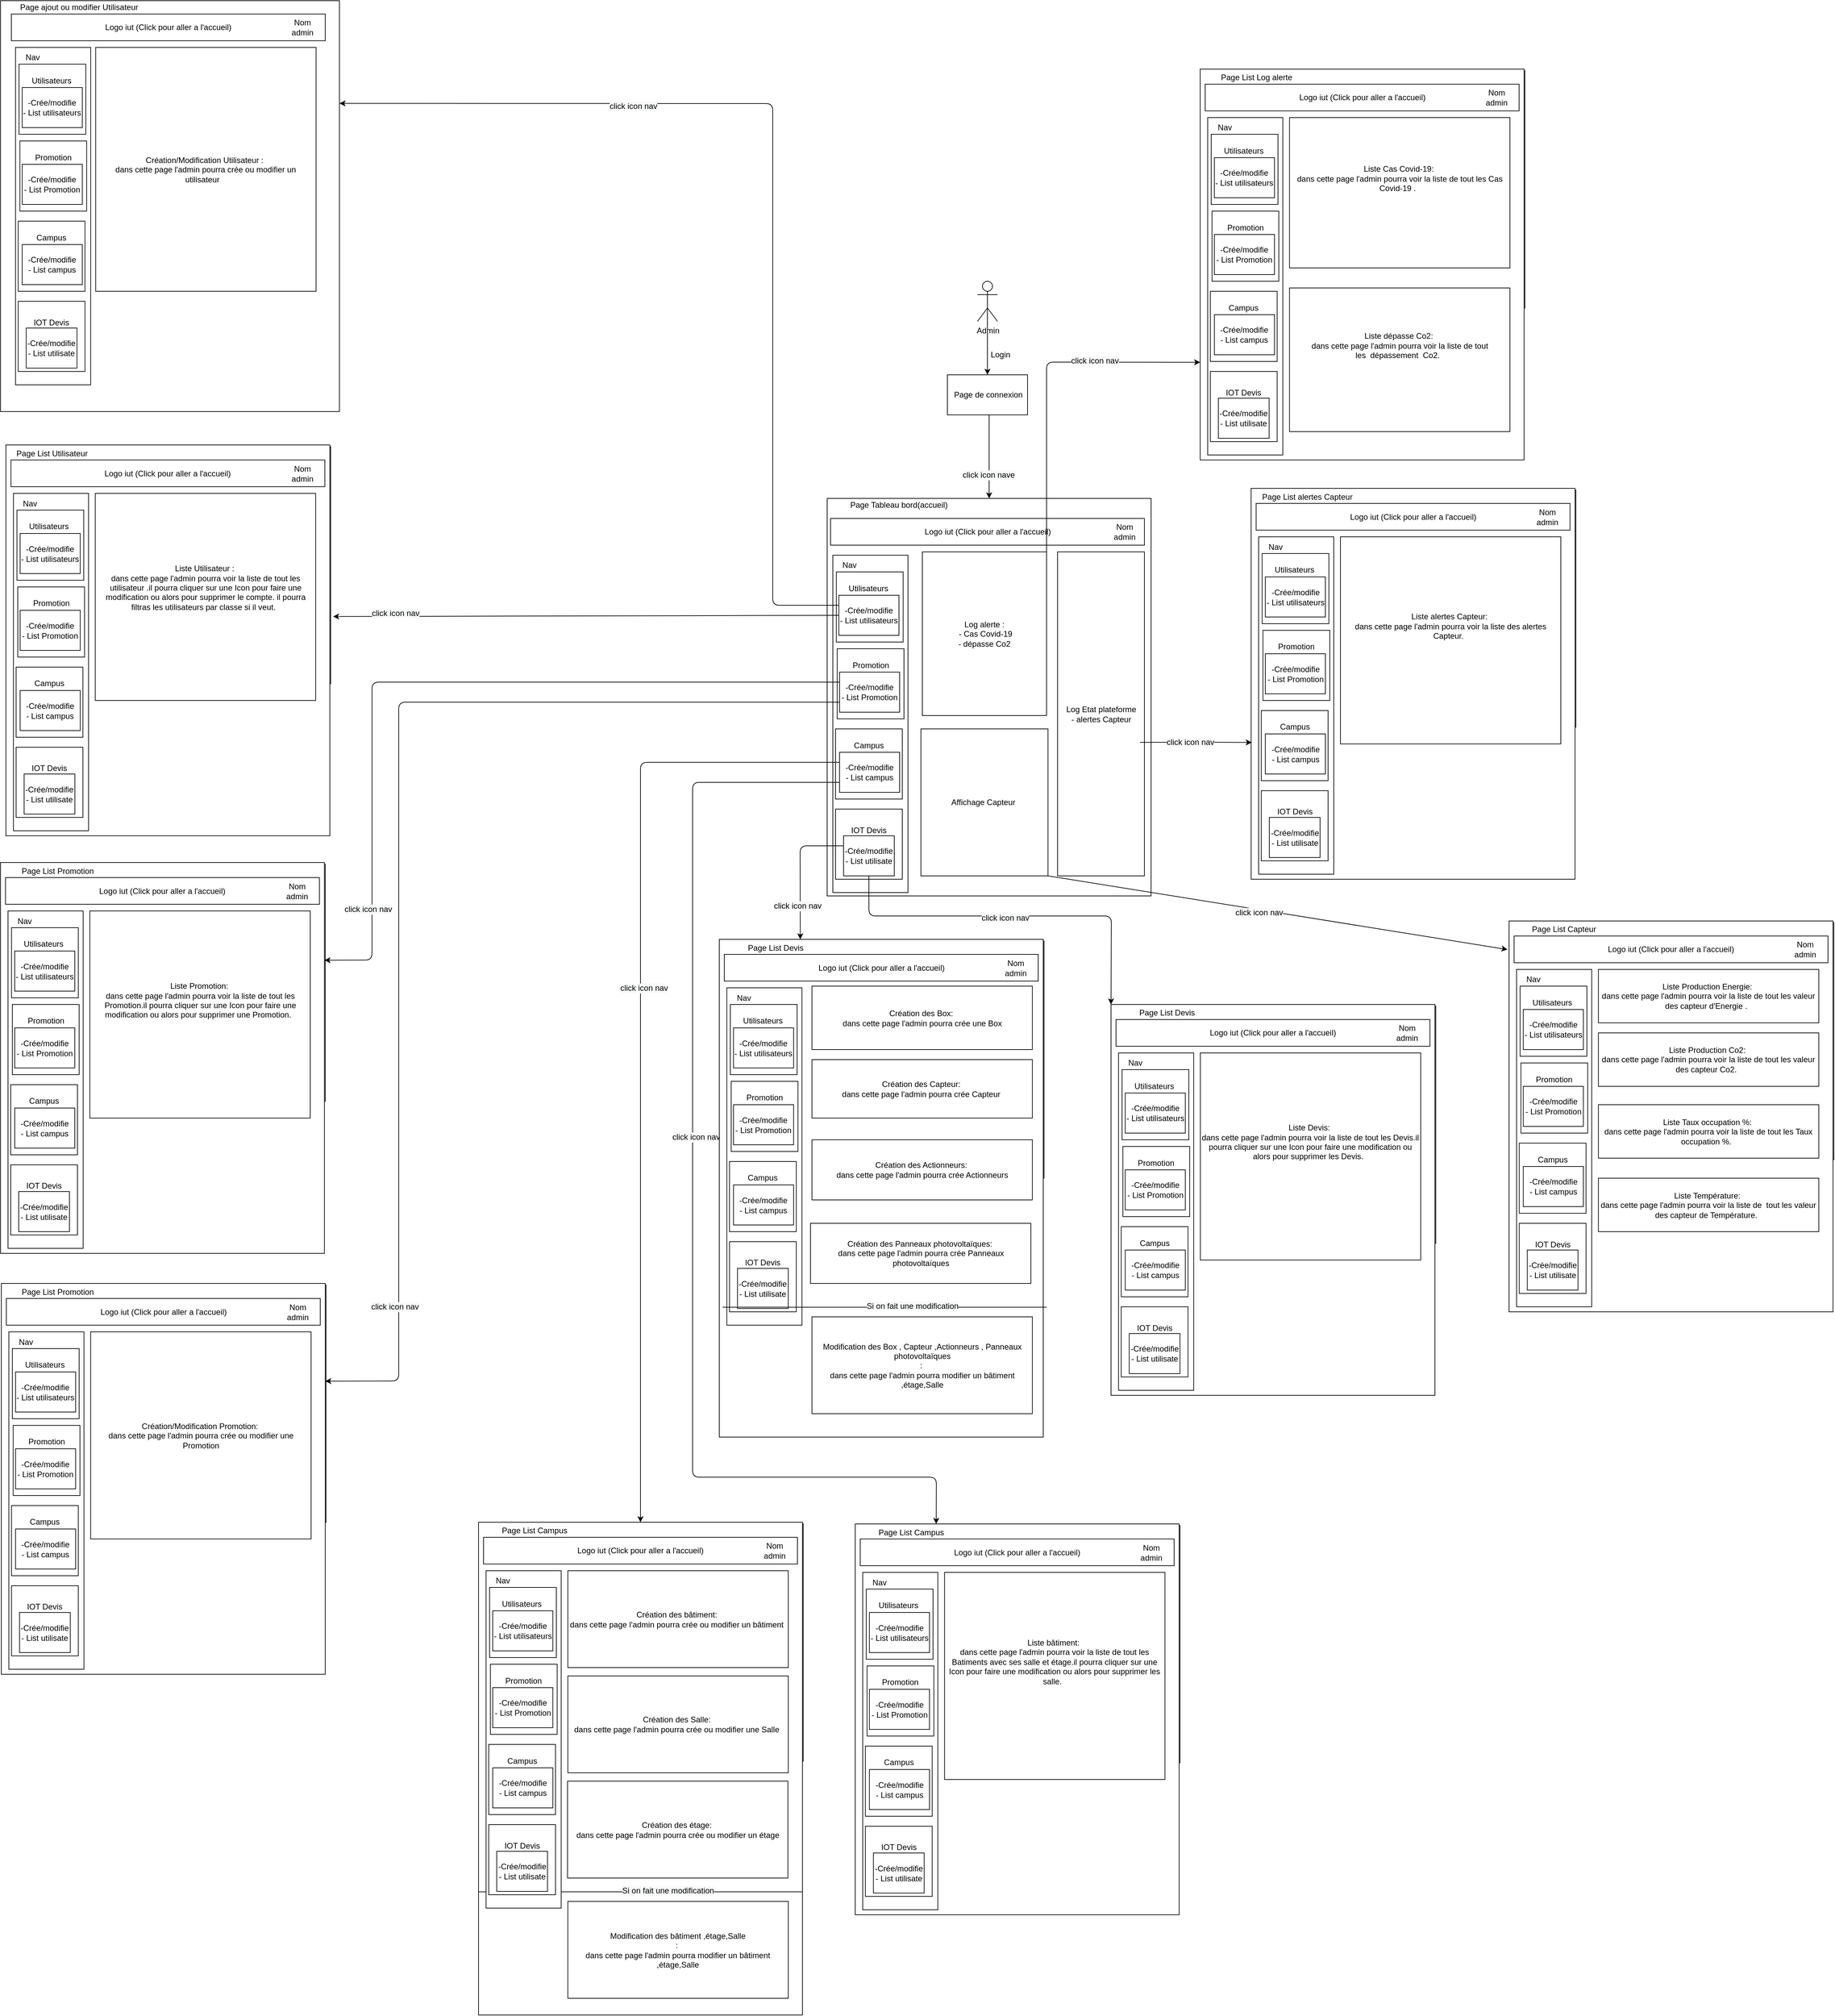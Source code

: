 <mxfile version="14.5.0" type="github" pages="2">
  <diagram id="ARH5aImlDJQzNbsXuoi2" name="Page-1">
    <mxGraphModel dx="3237" dy="3081" grid="1" gridSize="10" guides="1" tooltips="1" connect="1" arrows="1" fold="1" page="1" pageScale="1" pageWidth="827" pageHeight="1169" math="0" shadow="0">
      <root>
        <mxCell id="0" />
        <mxCell id="1" parent="0" />
        <mxCell id="vrpec3YslxEc7_vkl1N--1" value="Admin" style="shape=umlActor;verticalLabelPosition=bottom;verticalAlign=top;html=1;outlineConnect=0;" vertex="1" parent="1">
          <mxGeometry x="386.5" y="-1830" width="30" height="60" as="geometry" />
        </mxCell>
        <mxCell id="vrpec3YslxEc7_vkl1N--2" value="" style="endArrow=classic;html=1;exitX=0.5;exitY=0.5;exitDx=0;exitDy=0;exitPerimeter=0;entryX=0.5;entryY=0;entryDx=0;entryDy=0;" edge="1" parent="1" source="vrpec3YslxEc7_vkl1N--1" target="vrpec3YslxEc7_vkl1N--3">
          <mxGeometry width="50" height="50" relative="1" as="geometry">
            <mxPoint x="396.5" y="-1420" as="sourcePoint" />
            <mxPoint x="401.5" y="-1690" as="targetPoint" />
          </mxGeometry>
        </mxCell>
        <mxCell id="vrpec3YslxEc7_vkl1N--3" value="" style="rounded=0;whiteSpace=wrap;html=1;" vertex="1" parent="1">
          <mxGeometry x="341.5" y="-1690" width="120" height="60" as="geometry" />
        </mxCell>
        <mxCell id="vrpec3YslxEc7_vkl1N--4" value="Page de connexion&amp;nbsp;" style="text;html=1;strokeColor=none;fillColor=none;align=center;verticalAlign=middle;whiteSpace=wrap;rounded=0;" vertex="1" parent="1">
          <mxGeometry x="341.5" y="-1690" width="125" height="60" as="geometry" />
        </mxCell>
        <mxCell id="vrpec3YslxEc7_vkl1N--5" value="Login" style="text;html=1;strokeColor=none;fillColor=none;align=center;verticalAlign=middle;whiteSpace=wrap;rounded=0;" vertex="1" parent="1">
          <mxGeometry x="400.5" y="-1730" width="40" height="20" as="geometry" />
        </mxCell>
        <mxCell id="vrpec3YslxEc7_vkl1N--6" value="" style="rounded=0;whiteSpace=wrap;html=1;" vertex="1" parent="1">
          <mxGeometry x="161.5" y="-1505" width="485" height="595" as="geometry" />
        </mxCell>
        <mxCell id="vrpec3YslxEc7_vkl1N--7" value="" style="endArrow=classic;html=1;exitX=0.5;exitY=1;exitDx=0;exitDy=0;entryX=0.5;entryY=0;entryDx=0;entryDy=0;" edge="1" parent="1" source="vrpec3YslxEc7_vkl1N--4" target="vrpec3YslxEc7_vkl1N--6">
          <mxGeometry width="50" height="50" relative="1" as="geometry">
            <mxPoint x="341.5" y="-1010" as="sourcePoint" />
            <mxPoint x="391.5" y="-1060" as="targetPoint" />
          </mxGeometry>
        </mxCell>
        <mxCell id="vrpec3YslxEc7_vkl1N--8" value="" style="rounded=0;whiteSpace=wrap;html=1;" vertex="1" parent="1">
          <mxGeometry x="170" y="-1420" width="112.5" height="505" as="geometry" />
        </mxCell>
        <mxCell id="vrpec3YslxEc7_vkl1N--9" value="Page Tableau bord(accueil)" style="text;html=1;strokeColor=none;fillColor=none;align=center;verticalAlign=middle;whiteSpace=wrap;rounded=0;" vertex="1" parent="1">
          <mxGeometry x="186.5" y="-1505" width="163.5" height="20" as="geometry" />
        </mxCell>
        <mxCell id="vrpec3YslxEc7_vkl1N--10" value="Nav" style="text;html=1;strokeColor=none;fillColor=none;align=center;verticalAlign=middle;whiteSpace=wrap;rounded=0;" vertex="1" parent="1">
          <mxGeometry x="175.25" y="-1415" width="40" height="20" as="geometry" />
        </mxCell>
        <mxCell id="vrpec3YslxEc7_vkl1N--11" value="Utilisateurs&amp;nbsp;&lt;br&gt;&lt;br&gt;&lt;br&gt;&lt;br&gt;&lt;br&gt;" style="rounded=0;whiteSpace=wrap;html=1;" vertex="1" parent="1">
          <mxGeometry x="175.25" y="-1395" width="100" height="105" as="geometry" />
        </mxCell>
        <mxCell id="vrpec3YslxEc7_vkl1N--13" value="Log alerte :&lt;br&gt;&amp;nbsp;- Cas Covid-19&lt;br&gt;- dépasse Co2" style="rounded=0;whiteSpace=wrap;html=1;" vertex="1" parent="1">
          <mxGeometry x="304" y="-1425" width="186" height="245" as="geometry" />
        </mxCell>
        <mxCell id="vrpec3YslxEc7_vkl1N--14" value="Log Etat plateforme&lt;br&gt;- alertes Capteur" style="rounded=0;whiteSpace=wrap;html=1;" vertex="1" parent="1">
          <mxGeometry x="506.5" y="-1425" width="130" height="485" as="geometry" />
        </mxCell>
        <mxCell id="vrpec3YslxEc7_vkl1N--15" value="Affichage Capteur&amp;nbsp;" style="rounded=0;whiteSpace=wrap;html=1;" vertex="1" parent="1">
          <mxGeometry x="301.88" y="-1160" width="190.25" height="220" as="geometry" />
        </mxCell>
        <mxCell id="vrpec3YslxEc7_vkl1N--16" value="Logo iut (Click pour aller a l&#39;accueil)" style="rounded=0;whiteSpace=wrap;html=1;" vertex="1" parent="1">
          <mxGeometry x="166.5" y="-1475" width="470" height="40" as="geometry" />
        </mxCell>
        <mxCell id="vrpec3YslxEc7_vkl1N--17" value="Nom admin" style="text;html=1;strokeColor=none;fillColor=none;align=center;verticalAlign=middle;whiteSpace=wrap;rounded=0;" vertex="1" parent="1">
          <mxGeometry x="586.5" y="-1465" width="40" height="20" as="geometry" />
        </mxCell>
        <mxCell id="vrpec3YslxEc7_vkl1N--20" value="&lt;span style=&quot;font-size: 12px ; background-color: rgb(248 , 249 , 250)&quot;&gt;click icon nave&lt;/span&gt;" style="edgeLabel;html=1;align=center;verticalAlign=middle;resizable=0;points=[];" vertex="1" connectable="0" parent="1">
          <mxGeometry x="402.75" y="-1540" as="geometry" />
        </mxCell>
        <mxCell id="vrpec3YslxEc7_vkl1N--25" value="-Crée/modifie&lt;br&gt;- List utilisateurs" style="rounded=0;whiteSpace=wrap;html=1;" vertex="1" parent="1">
          <mxGeometry x="179" y="-1360" width="90" height="60" as="geometry" />
        </mxCell>
        <mxCell id="vrpec3YslxEc7_vkl1N--28" value="Promotion&lt;br&gt;&amp;nbsp;&lt;br&gt;&lt;br&gt;&lt;br&gt;&lt;br&gt;" style="rounded=0;whiteSpace=wrap;html=1;" vertex="1" parent="1">
          <mxGeometry x="176.5" y="-1280" width="100" height="105" as="geometry" />
        </mxCell>
        <mxCell id="vrpec3YslxEc7_vkl1N--29" value="-Crée/modifie&lt;br&gt;- List Promotion" style="rounded=0;whiteSpace=wrap;html=1;" vertex="1" parent="1">
          <mxGeometry x="180" y="-1245" width="90" height="60" as="geometry" />
        </mxCell>
        <mxCell id="vrpec3YslxEc7_vkl1N--30" value="Campus&lt;br&gt;&lt;br&gt;&lt;br&gt;&lt;br&gt;&lt;br&gt;" style="rounded=0;whiteSpace=wrap;html=1;" vertex="1" parent="1">
          <mxGeometry x="174" y="-1160" width="100" height="105" as="geometry" />
        </mxCell>
        <mxCell id="vrpec3YslxEc7_vkl1N--31" value="IOT Devis&lt;br&gt;&lt;br&gt;&lt;br&gt;&lt;br&gt;" style="rounded=0;whiteSpace=wrap;html=1;" vertex="1" parent="1">
          <mxGeometry x="174" y="-1040" width="100" height="105" as="geometry" />
        </mxCell>
        <mxCell id="vrpec3YslxEc7_vkl1N--33" value="-Crée/modifie&lt;br&gt;- List campus" style="rounded=0;whiteSpace=wrap;html=1;" vertex="1" parent="1">
          <mxGeometry x="180" y="-1125" width="90" height="60" as="geometry" />
        </mxCell>
        <mxCell id="vrpec3YslxEc7_vkl1N--34" value="-Crée/modifie&lt;br&gt;- List utilisate" style="rounded=0;whiteSpace=wrap;html=1;" vertex="1" parent="1">
          <mxGeometry x="186" y="-1000" width="76" height="60" as="geometry" />
        </mxCell>
        <mxCell id="vrpec3YslxEc7_vkl1N--37" value="" style="rounded=0;whiteSpace=wrap;html=1;" vertex="1" parent="1">
          <mxGeometry x="-1060" y="-2180" width="112.5" height="240" as="geometry" />
        </mxCell>
        <mxCell id="vrpec3YslxEc7_vkl1N--38" value="Page Utilisateur" style="text;html=1;strokeColor=none;fillColor=none;align=center;verticalAlign=middle;whiteSpace=wrap;rounded=0;" vertex="1" parent="1">
          <mxGeometry x="-1053.75" y="-2250" width="90" height="20" as="geometry" />
        </mxCell>
        <mxCell id="vrpec3YslxEc7_vkl1N--39" value="Nav" style="text;html=1;strokeColor=none;fillColor=none;align=center;verticalAlign=middle;whiteSpace=wrap;rounded=0;" vertex="1" parent="1">
          <mxGeometry x="-1060" y="-2180" width="40" height="20" as="geometry" />
        </mxCell>
        <mxCell id="vrpec3YslxEc7_vkl1N--40" value="Page Utilisateur" style="rounded=0;whiteSpace=wrap;html=1;" vertex="1" parent="1">
          <mxGeometry x="-1053.75" y="-2160" width="100" height="50" as="geometry" />
        </mxCell>
        <mxCell id="vrpec3YslxEc7_vkl1N--41" value="page Capteur" style="rounded=0;whiteSpace=wrap;html=1;" vertex="1" parent="1">
          <mxGeometry x="-1053.75" y="-2090" width="100" height="50" as="geometry" />
        </mxCell>
        <mxCell id="vrpec3YslxEc7_vkl1N--42" value="Liste Salle" style="rounded=0;whiteSpace=wrap;html=1;" vertex="1" parent="1">
          <mxGeometry x="-1053.75" y="-2010" width="100" height="50" as="geometry" />
        </mxCell>
        <mxCell id="vrpec3YslxEc7_vkl1N--43" value="Liste Utilisateur :&amp;nbsp;&lt;br&gt;dans cette page l&#39;admin pourra voir la liste de tout les utilisateur .il pourra cliquer sur une Icon pour faire une modification ou alors pour supprimer le compte. il pourra filtras les utilisateurs par classe si il veut.&amp;nbsp;&amp;nbsp;" style="rounded=0;whiteSpace=wrap;html=1;" vertex="1" parent="1">
          <mxGeometry x="-933.75" y="-2180" width="200" height="240" as="geometry" />
        </mxCell>
        <mxCell id="vrpec3YslxEc7_vkl1N--44" value="Logo iut&amp;nbsp;" style="rounded=0;whiteSpace=wrap;html=1;" vertex="1" parent="1">
          <mxGeometry x="-1060" y="-2230" width="470" height="40" as="geometry" />
        </mxCell>
        <mxCell id="vrpec3YslxEc7_vkl1N--45" value="Nom admin" style="text;html=1;strokeColor=none;fillColor=none;align=center;verticalAlign=middle;whiteSpace=wrap;rounded=0;" vertex="1" parent="1">
          <mxGeometry x="-643.75" y="-2220" width="40" height="20" as="geometry" />
        </mxCell>
        <mxCell id="vrpec3YslxEc7_vkl1N--46" value="Saissi d&#39;ajout ou de modification" style="rounded=0;whiteSpace=wrap;html=1;" vertex="1" parent="1">
          <mxGeometry x="-713.75" y="-2180" width="120" height="50" as="geometry" />
        </mxCell>
        <mxCell id="vrpec3YslxEc7_vkl1N--47" value="" style="rounded=0;whiteSpace=wrap;html=1;" vertex="1" parent="1">
          <mxGeometry x="-1076.25" y="-2250" width="507.5" height="615" as="geometry" />
        </mxCell>
        <mxCell id="vrpec3YslxEc7_vkl1N--49" value="Page ajout ou modifier Utilisateur" style="text;html=1;strokeColor=none;fillColor=none;align=center;verticalAlign=middle;whiteSpace=wrap;rounded=0;" vertex="1" parent="1">
          <mxGeometry x="-1053.75" y="-2250" width="191.25" height="20" as="geometry" />
        </mxCell>
        <mxCell id="vrpec3YslxEc7_vkl1N--54" value="Création/Modification Utilisateur :&amp;nbsp;&lt;br&gt;dans cette page l&#39;admin pourra crée ou modifier un utilisateur&amp;nbsp; &amp;nbsp;" style="rounded=0;whiteSpace=wrap;html=1;" vertex="1" parent="1">
          <mxGeometry x="-933.75" y="-2180" width="330" height="365" as="geometry" />
        </mxCell>
        <mxCell id="vrpec3YslxEc7_vkl1N--55" value="Logo iut (Click pour aller a l&#39;accueil)" style="rounded=0;whiteSpace=wrap;html=1;" vertex="1" parent="1">
          <mxGeometry x="-1060" y="-2230" width="470" height="40" as="geometry" />
        </mxCell>
        <mxCell id="vrpec3YslxEc7_vkl1N--56" value="Nom admin" style="text;html=1;strokeColor=none;fillColor=none;align=center;verticalAlign=middle;whiteSpace=wrap;rounded=0;" vertex="1" parent="1">
          <mxGeometry x="-643.75" y="-2220" width="40" height="20" as="geometry" />
        </mxCell>
        <mxCell id="vrpec3YslxEc7_vkl1N--72" value="" style="rounded=0;whiteSpace=wrap;html=1;" vertex="1" parent="1">
          <mxGeometry x="-1053.75" y="-2180" width="112.5" height="505" as="geometry" />
        </mxCell>
        <mxCell id="vrpec3YslxEc7_vkl1N--73" value="Nav" style="text;html=1;strokeColor=none;fillColor=none;align=center;verticalAlign=middle;whiteSpace=wrap;rounded=0;" vertex="1" parent="1">
          <mxGeometry x="-1048.5" y="-2175" width="40" height="20" as="geometry" />
        </mxCell>
        <mxCell id="vrpec3YslxEc7_vkl1N--74" value="Utilisateurs&amp;nbsp;&lt;br&gt;&lt;br&gt;&lt;br&gt;&lt;br&gt;&lt;br&gt;" style="rounded=0;whiteSpace=wrap;html=1;" vertex="1" parent="1">
          <mxGeometry x="-1048.5" y="-2155" width="100" height="105" as="geometry" />
        </mxCell>
        <mxCell id="vrpec3YslxEc7_vkl1N--75" value="-Crée/modifie&lt;br&gt;- List utilisateurs" style="rounded=0;whiteSpace=wrap;html=1;" vertex="1" parent="1">
          <mxGeometry x="-1043.75" y="-2120" width="90" height="60" as="geometry" />
        </mxCell>
        <mxCell id="vrpec3YslxEc7_vkl1N--76" value="Promotion&lt;br&gt;&amp;nbsp;&lt;br&gt;&lt;br&gt;&lt;br&gt;&lt;br&gt;" style="rounded=0;whiteSpace=wrap;html=1;" vertex="1" parent="1">
          <mxGeometry x="-1047.25" y="-2040" width="100" height="105" as="geometry" />
        </mxCell>
        <mxCell id="vrpec3YslxEc7_vkl1N--77" value="-Crée/modifie&lt;br&gt;- List Promotion" style="rounded=0;whiteSpace=wrap;html=1;" vertex="1" parent="1">
          <mxGeometry x="-1043.75" y="-2005" width="90" height="60" as="geometry" />
        </mxCell>
        <mxCell id="vrpec3YslxEc7_vkl1N--78" value="Campus&lt;br&gt;&lt;br&gt;&lt;br&gt;&lt;br&gt;&lt;br&gt;" style="rounded=0;whiteSpace=wrap;html=1;" vertex="1" parent="1">
          <mxGeometry x="-1049.75" y="-1920" width="100" height="105" as="geometry" />
        </mxCell>
        <mxCell id="vrpec3YslxEc7_vkl1N--79" value="IOT Devis&lt;br&gt;&lt;br&gt;&lt;br&gt;&lt;br&gt;" style="rounded=0;whiteSpace=wrap;html=1;" vertex="1" parent="1">
          <mxGeometry x="-1049.75" y="-1800" width="100" height="105" as="geometry" />
        </mxCell>
        <mxCell id="vrpec3YslxEc7_vkl1N--80" value="-Crée/modifie&lt;br&gt;- List campus" style="rounded=0;whiteSpace=wrap;html=1;" vertex="1" parent="1">
          <mxGeometry x="-1043.75" y="-1885" width="90" height="60" as="geometry" />
        </mxCell>
        <mxCell id="vrpec3YslxEc7_vkl1N--81" value="-Crée/modifie&lt;br&gt;- List utilisate" style="rounded=0;whiteSpace=wrap;html=1;" vertex="1" parent="1">
          <mxGeometry x="-1037.75" y="-1760" width="76" height="60" as="geometry" />
        </mxCell>
        <mxCell id="vrpec3YslxEc7_vkl1N--92" value="" style="endArrow=classic;html=1;exitX=0;exitY=0.25;exitDx=0;exitDy=0;entryX=1;entryY=0.25;entryDx=0;entryDy=0;" edge="1" parent="1" source="vrpec3YslxEc7_vkl1N--25" target="vrpec3YslxEc7_vkl1N--47">
          <mxGeometry width="50" height="50" relative="1" as="geometry">
            <mxPoint x="190" y="-1330" as="sourcePoint" />
            <mxPoint x="-210" y="-1230" as="targetPoint" />
            <Array as="points">
              <mxPoint x="80" y="-1345" />
              <mxPoint x="80" y="-2096" />
            </Array>
          </mxGeometry>
        </mxCell>
        <mxCell id="vrpec3YslxEc7_vkl1N--93" value="&lt;span style=&quot;font-size: 12px ; background-color: rgb(248 , 249 , 250)&quot;&gt;click icon nav&lt;/span&gt;" style="edgeLabel;html=1;align=center;verticalAlign=middle;resizable=0;points=[];" vertex="1" connectable="0" parent="vrpec3YslxEc7_vkl1N--92">
          <mxGeometry x="0.413" y="4" relative="1" as="geometry">
            <mxPoint as="offset" />
          </mxGeometry>
        </mxCell>
        <mxCell id="vrpec3YslxEc7_vkl1N--94" value="" style="rounded=0;whiteSpace=wrap;html=1;" vertex="1" parent="1">
          <mxGeometry x="-1066.87" y="-1582.5" width="485" height="355" as="geometry" />
        </mxCell>
        <mxCell id="vrpec3YslxEc7_vkl1N--95" value="" style="rounded=0;whiteSpace=wrap;html=1;" vertex="1" parent="1">
          <mxGeometry x="-1060.62" y="-1512.5" width="112.5" height="240" as="geometry" />
        </mxCell>
        <mxCell id="vrpec3YslxEc7_vkl1N--96" value="Page Utilisateur" style="text;html=1;strokeColor=none;fillColor=none;align=center;verticalAlign=middle;whiteSpace=wrap;rounded=0;" vertex="1" parent="1">
          <mxGeometry x="-1054.37" y="-1582.5" width="90" height="20" as="geometry" />
        </mxCell>
        <mxCell id="vrpec3YslxEc7_vkl1N--97" value="Nav" style="text;html=1;strokeColor=none;fillColor=none;align=center;verticalAlign=middle;whiteSpace=wrap;rounded=0;" vertex="1" parent="1">
          <mxGeometry x="-1060.62" y="-1512.5" width="40" height="20" as="geometry" />
        </mxCell>
        <mxCell id="vrpec3YslxEc7_vkl1N--98" value="Page Utilisateur" style="rounded=0;whiteSpace=wrap;html=1;" vertex="1" parent="1">
          <mxGeometry x="-1054.37" y="-1492.5" width="100" height="50" as="geometry" />
        </mxCell>
        <mxCell id="vrpec3YslxEc7_vkl1N--99" value="page Capteur" style="rounded=0;whiteSpace=wrap;html=1;" vertex="1" parent="1">
          <mxGeometry x="-1054.37" y="-1422.5" width="100" height="50" as="geometry" />
        </mxCell>
        <mxCell id="vrpec3YslxEc7_vkl1N--100" value="Liste Salle" style="rounded=0;whiteSpace=wrap;html=1;" vertex="1" parent="1">
          <mxGeometry x="-1054.37" y="-1342.5" width="100" height="50" as="geometry" />
        </mxCell>
        <mxCell id="vrpec3YslxEc7_vkl1N--101" value="Liste Utilisateur :&amp;nbsp;&lt;br&gt;dans cette page l&#39;admin pourra voir la liste de tout les utilisateur .il pourra cliquer sur une Icon pour faire une modification ou alors pour supprimer le compte. il pourra filtras les utilisateurs par classe si il veut.&amp;nbsp;&amp;nbsp;" style="rounded=0;whiteSpace=wrap;html=1;" vertex="1" parent="1">
          <mxGeometry x="-934.37" y="-1512.5" width="200" height="240" as="geometry" />
        </mxCell>
        <mxCell id="vrpec3YslxEc7_vkl1N--102" value="Logo iut&amp;nbsp;" style="rounded=0;whiteSpace=wrap;html=1;" vertex="1" parent="1">
          <mxGeometry x="-1060.62" y="-1562.5" width="470" height="40" as="geometry" />
        </mxCell>
        <mxCell id="vrpec3YslxEc7_vkl1N--103" value="Nom admin" style="text;html=1;strokeColor=none;fillColor=none;align=center;verticalAlign=middle;whiteSpace=wrap;rounded=0;" vertex="1" parent="1">
          <mxGeometry x="-644.37" y="-1552.5" width="40" height="20" as="geometry" />
        </mxCell>
        <mxCell id="vrpec3YslxEc7_vkl1N--104" value="Saissi d&#39;ajout ou de modification" style="rounded=0;whiteSpace=wrap;html=1;" vertex="1" parent="1">
          <mxGeometry x="-714.37" y="-1512.5" width="120" height="50" as="geometry" />
        </mxCell>
        <mxCell id="vrpec3YslxEc7_vkl1N--105" value="" style="rounded=0;whiteSpace=wrap;html=1;" vertex="1" parent="1">
          <mxGeometry x="-1068.12" y="-1585" width="485" height="585" as="geometry" />
        </mxCell>
        <mxCell id="vrpec3YslxEc7_vkl1N--107" value="Page List Utilisateur" style="text;html=1;strokeColor=none;fillColor=none;align=center;verticalAlign=middle;whiteSpace=wrap;rounded=0;" vertex="1" parent="1">
          <mxGeometry x="-1054.37" y="-1582.5" width="110" height="20" as="geometry" />
        </mxCell>
        <mxCell id="vrpec3YslxEc7_vkl1N--112" value="Liste Utilisateur :&amp;nbsp;&lt;br&gt;dans cette page l&#39;admin pourra voir la liste de tout les utilisateur .il pourra cliquer sur une Icon pour faire une modification ou alors pour supprimer le compte. il pourra filtras les utilisateurs par classe si il veut.&amp;nbsp;&amp;nbsp;&lt;br&gt;&lt;br&gt;&lt;br&gt;" style="rounded=0;whiteSpace=wrap;html=1;" vertex="1" parent="1">
          <mxGeometry x="-934.37" y="-1512.5" width="330" height="310" as="geometry" />
        </mxCell>
        <mxCell id="vrpec3YslxEc7_vkl1N--113" value="Logo iut (Click pour aller a l&#39;accueil)" style="rounded=0;whiteSpace=wrap;html=1;" vertex="1" parent="1">
          <mxGeometry x="-1060.62" y="-1562.5" width="470" height="40" as="geometry" />
        </mxCell>
        <mxCell id="vrpec3YslxEc7_vkl1N--114" value="Nom admin" style="text;html=1;strokeColor=none;fillColor=none;align=center;verticalAlign=middle;whiteSpace=wrap;rounded=0;" vertex="1" parent="1">
          <mxGeometry x="-644.37" y="-1552.5" width="40" height="20" as="geometry" />
        </mxCell>
        <mxCell id="vrpec3YslxEc7_vkl1N--118" value="" style="endArrow=classic;html=1;entryX=1.01;entryY=0.439;entryDx=0;entryDy=0;entryPerimeter=0;exitX=0;exitY=0.5;exitDx=0;exitDy=0;" edge="1" parent="1" source="vrpec3YslxEc7_vkl1N--25" target="vrpec3YslxEc7_vkl1N--105">
          <mxGeometry width="50" height="50" relative="1" as="geometry">
            <mxPoint x="-600" y="-1090" as="sourcePoint" />
            <mxPoint x="-550" y="-1140" as="targetPoint" />
          </mxGeometry>
        </mxCell>
        <mxCell id="vrpec3YslxEc7_vkl1N--129" value="&lt;span style=&quot;font-size: 12px ; background-color: rgb(248 , 249 , 250)&quot;&gt;click icon nav&lt;/span&gt;" style="edgeLabel;html=1;align=center;verticalAlign=middle;resizable=0;points=[];" vertex="1" connectable="0" parent="vrpec3YslxEc7_vkl1N--118">
          <mxGeometry x="0.752" y="-5" relative="1" as="geometry">
            <mxPoint x="-1" as="offset" />
          </mxGeometry>
        </mxCell>
        <mxCell id="vrpec3YslxEc7_vkl1N--119" value="" style="rounded=0;whiteSpace=wrap;html=1;" vertex="1" parent="1">
          <mxGeometry x="-1056.87" y="-1512.5" width="112.5" height="505" as="geometry" />
        </mxCell>
        <mxCell id="vrpec3YslxEc7_vkl1N--120" value="Nav" style="text;html=1;strokeColor=none;fillColor=none;align=center;verticalAlign=middle;whiteSpace=wrap;rounded=0;" vertex="1" parent="1">
          <mxGeometry x="-1051.62" y="-1507.5" width="40" height="20" as="geometry" />
        </mxCell>
        <mxCell id="vrpec3YslxEc7_vkl1N--121" value="Utilisateurs&amp;nbsp;&lt;br&gt;&lt;br&gt;&lt;br&gt;&lt;br&gt;&lt;br&gt;" style="rounded=0;whiteSpace=wrap;html=1;" vertex="1" parent="1">
          <mxGeometry x="-1051.62" y="-1487.5" width="100" height="105" as="geometry" />
        </mxCell>
        <mxCell id="vrpec3YslxEc7_vkl1N--122" value="-Crée/modifie&lt;br&gt;- List utilisateurs" style="rounded=0;whiteSpace=wrap;html=1;" vertex="1" parent="1">
          <mxGeometry x="-1046.87" y="-1452.5" width="90" height="60" as="geometry" />
        </mxCell>
        <mxCell id="vrpec3YslxEc7_vkl1N--123" value="Promotion&lt;br&gt;&amp;nbsp;&lt;br&gt;&lt;br&gt;&lt;br&gt;&lt;br&gt;" style="rounded=0;whiteSpace=wrap;html=1;" vertex="1" parent="1">
          <mxGeometry x="-1050.37" y="-1372.5" width="100" height="105" as="geometry" />
        </mxCell>
        <mxCell id="vrpec3YslxEc7_vkl1N--124" value="-Crée/modifie&lt;br&gt;- List Promotion" style="rounded=0;whiteSpace=wrap;html=1;" vertex="1" parent="1">
          <mxGeometry x="-1046.87" y="-1337.5" width="90" height="60" as="geometry" />
        </mxCell>
        <mxCell id="vrpec3YslxEc7_vkl1N--125" value="Campus&lt;br&gt;&lt;br&gt;&lt;br&gt;&lt;br&gt;&lt;br&gt;" style="rounded=0;whiteSpace=wrap;html=1;" vertex="1" parent="1">
          <mxGeometry x="-1052.87" y="-1252.5" width="100" height="105" as="geometry" />
        </mxCell>
        <mxCell id="vrpec3YslxEc7_vkl1N--126" value="IOT Devis&lt;br&gt;&lt;br&gt;&lt;br&gt;&lt;br&gt;" style="rounded=0;whiteSpace=wrap;html=1;" vertex="1" parent="1">
          <mxGeometry x="-1052.87" y="-1132.5" width="100" height="105" as="geometry" />
        </mxCell>
        <mxCell id="vrpec3YslxEc7_vkl1N--127" value="-Crée/modifie&lt;br&gt;- List campus" style="rounded=0;whiteSpace=wrap;html=1;" vertex="1" parent="1">
          <mxGeometry x="-1046.87" y="-1217.5" width="90" height="60" as="geometry" />
        </mxCell>
        <mxCell id="vrpec3YslxEc7_vkl1N--128" value="-Crée/modifie&lt;br&gt;- List utilisate" style="rounded=0;whiteSpace=wrap;html=1;" vertex="1" parent="1">
          <mxGeometry x="-1040.87" y="-1092.5" width="76" height="60" as="geometry" />
        </mxCell>
        <mxCell id="vrpec3YslxEc7_vkl1N--155" value="" style="rounded=0;whiteSpace=wrap;html=1;" vertex="1" parent="1">
          <mxGeometry x="-1075" y="-957.5" width="485" height="355" as="geometry" />
        </mxCell>
        <mxCell id="vrpec3YslxEc7_vkl1N--156" value="" style="rounded=0;whiteSpace=wrap;html=1;" vertex="1" parent="1">
          <mxGeometry x="-1068.75" y="-887.5" width="112.5" height="240" as="geometry" />
        </mxCell>
        <mxCell id="vrpec3YslxEc7_vkl1N--157" value="Page Utilisateur" style="text;html=1;strokeColor=none;fillColor=none;align=center;verticalAlign=middle;whiteSpace=wrap;rounded=0;" vertex="1" parent="1">
          <mxGeometry x="-1062.5" y="-957.5" width="90" height="20" as="geometry" />
        </mxCell>
        <mxCell id="vrpec3YslxEc7_vkl1N--158" value="Nav" style="text;html=1;strokeColor=none;fillColor=none;align=center;verticalAlign=middle;whiteSpace=wrap;rounded=0;" vertex="1" parent="1">
          <mxGeometry x="-1068.75" y="-887.5" width="40" height="20" as="geometry" />
        </mxCell>
        <mxCell id="vrpec3YslxEc7_vkl1N--159" value="Page Utilisateur" style="rounded=0;whiteSpace=wrap;html=1;" vertex="1" parent="1">
          <mxGeometry x="-1062.5" y="-867.5" width="100" height="50" as="geometry" />
        </mxCell>
        <mxCell id="vrpec3YslxEc7_vkl1N--160" value="page Capteur" style="rounded=0;whiteSpace=wrap;html=1;" vertex="1" parent="1">
          <mxGeometry x="-1062.5" y="-797.5" width="100" height="50" as="geometry" />
        </mxCell>
        <mxCell id="vrpec3YslxEc7_vkl1N--161" value="Liste Salle" style="rounded=0;whiteSpace=wrap;html=1;" vertex="1" parent="1">
          <mxGeometry x="-1062.5" y="-717.5" width="100" height="50" as="geometry" />
        </mxCell>
        <mxCell id="vrpec3YslxEc7_vkl1N--162" value="Liste Utilisateur :&amp;nbsp;&lt;br&gt;dans cette page l&#39;admin pourra voir la liste de tout les utilisateur .il pourra cliquer sur une Icon pour faire une modification ou alors pour supprimer le compte. il pourra filtras les utilisateurs par classe si il veut.&amp;nbsp;&amp;nbsp;" style="rounded=0;whiteSpace=wrap;html=1;" vertex="1" parent="1">
          <mxGeometry x="-942.5" y="-887.5" width="200" height="240" as="geometry" />
        </mxCell>
        <mxCell id="vrpec3YslxEc7_vkl1N--163" value="Logo iut&amp;nbsp;" style="rounded=0;whiteSpace=wrap;html=1;" vertex="1" parent="1">
          <mxGeometry x="-1068.75" y="-937.5" width="470" height="40" as="geometry" />
        </mxCell>
        <mxCell id="vrpec3YslxEc7_vkl1N--164" value="Nom admin" style="text;html=1;strokeColor=none;fillColor=none;align=center;verticalAlign=middle;whiteSpace=wrap;rounded=0;" vertex="1" parent="1">
          <mxGeometry x="-652.5" y="-927.5" width="40" height="20" as="geometry" />
        </mxCell>
        <mxCell id="vrpec3YslxEc7_vkl1N--165" value="Saissi d&#39;ajout ou de modification" style="rounded=0;whiteSpace=wrap;html=1;" vertex="1" parent="1">
          <mxGeometry x="-722.5" y="-887.5" width="120" height="50" as="geometry" />
        </mxCell>
        <mxCell id="vrpec3YslxEc7_vkl1N--166" value="" style="rounded=0;whiteSpace=wrap;html=1;" vertex="1" parent="1">
          <mxGeometry x="-1076.25" y="-960" width="485" height="585" as="geometry" />
        </mxCell>
        <mxCell id="vrpec3YslxEc7_vkl1N--167" value="Page List Promotion" style="text;html=1;strokeColor=none;fillColor=none;align=center;verticalAlign=middle;whiteSpace=wrap;rounded=0;" vertex="1" parent="1">
          <mxGeometry x="-1062.5" y="-957.5" width="142.5" height="20" as="geometry" />
        </mxCell>
        <mxCell id="vrpec3YslxEc7_vkl1N--168" value="Liste Promotion:&amp;nbsp;&lt;br&gt;dans cette page l&#39;admin pourra voir la liste de tout les Promotion.il pourra cliquer sur une Icon pour faire une modification ou alors pour supprimer une Promotion.&amp;nbsp;&amp;nbsp;&lt;br&gt;&lt;br&gt;&lt;br&gt;&amp;nbsp;" style="rounded=0;whiteSpace=wrap;html=1;" vertex="1" parent="1">
          <mxGeometry x="-942.5" y="-887.5" width="330" height="310" as="geometry" />
        </mxCell>
        <mxCell id="vrpec3YslxEc7_vkl1N--169" value="Logo iut (Click pour aller a l&#39;accueil)" style="rounded=0;whiteSpace=wrap;html=1;" vertex="1" parent="1">
          <mxGeometry x="-1068.75" y="-937.5" width="470" height="40" as="geometry" />
        </mxCell>
        <mxCell id="vrpec3YslxEc7_vkl1N--170" value="Nom admin" style="text;html=1;strokeColor=none;fillColor=none;align=center;verticalAlign=middle;whiteSpace=wrap;rounded=0;" vertex="1" parent="1">
          <mxGeometry x="-652.5" y="-927.5" width="40" height="20" as="geometry" />
        </mxCell>
        <mxCell id="vrpec3YslxEc7_vkl1N--171" value="" style="rounded=0;whiteSpace=wrap;html=1;" vertex="1" parent="1">
          <mxGeometry x="-1065" y="-887.5" width="112.5" height="505" as="geometry" />
        </mxCell>
        <mxCell id="vrpec3YslxEc7_vkl1N--172" value="Nav" style="text;html=1;strokeColor=none;fillColor=none;align=center;verticalAlign=middle;whiteSpace=wrap;rounded=0;" vertex="1" parent="1">
          <mxGeometry x="-1059.75" y="-882.5" width="40" height="20" as="geometry" />
        </mxCell>
        <mxCell id="vrpec3YslxEc7_vkl1N--173" value="Utilisateurs&amp;nbsp;&lt;br&gt;&lt;br&gt;&lt;br&gt;&lt;br&gt;&lt;br&gt;" style="rounded=0;whiteSpace=wrap;html=1;" vertex="1" parent="1">
          <mxGeometry x="-1059.75" y="-862.5" width="100" height="105" as="geometry" />
        </mxCell>
        <mxCell id="vrpec3YslxEc7_vkl1N--174" value="-Crée/modifie&lt;br&gt;- List utilisateurs" style="rounded=0;whiteSpace=wrap;html=1;" vertex="1" parent="1">
          <mxGeometry x="-1055" y="-827.5" width="90" height="60" as="geometry" />
        </mxCell>
        <mxCell id="vrpec3YslxEc7_vkl1N--175" value="Promotion&lt;br&gt;&amp;nbsp;&lt;br&gt;&lt;br&gt;&lt;br&gt;&lt;br&gt;" style="rounded=0;whiteSpace=wrap;html=1;" vertex="1" parent="1">
          <mxGeometry x="-1058.5" y="-747.5" width="100" height="105" as="geometry" />
        </mxCell>
        <mxCell id="vrpec3YslxEc7_vkl1N--176" value="-Crée/modifie&lt;br&gt;- List Promotion" style="rounded=0;whiteSpace=wrap;html=1;" vertex="1" parent="1">
          <mxGeometry x="-1055" y="-712.5" width="90" height="60" as="geometry" />
        </mxCell>
        <mxCell id="vrpec3YslxEc7_vkl1N--177" value="Campus&lt;br&gt;&lt;br&gt;&lt;br&gt;&lt;br&gt;&lt;br&gt;" style="rounded=0;whiteSpace=wrap;html=1;" vertex="1" parent="1">
          <mxGeometry x="-1061" y="-627.5" width="100" height="105" as="geometry" />
        </mxCell>
        <mxCell id="vrpec3YslxEc7_vkl1N--178" value="IOT Devis&lt;br&gt;&lt;br&gt;&lt;br&gt;&lt;br&gt;" style="rounded=0;whiteSpace=wrap;html=1;" vertex="1" parent="1">
          <mxGeometry x="-1061" y="-507.5" width="100" height="105" as="geometry" />
        </mxCell>
        <mxCell id="vrpec3YslxEc7_vkl1N--179" value="-Crée/modifie&lt;br&gt;- List campus" style="rounded=0;whiteSpace=wrap;html=1;" vertex="1" parent="1">
          <mxGeometry x="-1055" y="-592.5" width="90" height="60" as="geometry" />
        </mxCell>
        <mxCell id="vrpec3YslxEc7_vkl1N--180" value="-Crée/modifie&lt;br&gt;- List utilisate" style="rounded=0;whiteSpace=wrap;html=1;" vertex="1" parent="1">
          <mxGeometry x="-1049" y="-467.5" width="76" height="60" as="geometry" />
        </mxCell>
        <mxCell id="vrpec3YslxEc7_vkl1N--181" value="" style="rounded=0;whiteSpace=wrap;html=1;" vertex="1" parent="1">
          <mxGeometry x="-1073.75" y="-327.5" width="485" height="355" as="geometry" />
        </mxCell>
        <mxCell id="vrpec3YslxEc7_vkl1N--182" value="" style="rounded=0;whiteSpace=wrap;html=1;" vertex="1" parent="1">
          <mxGeometry x="-1067.5" y="-257.5" width="112.5" height="240" as="geometry" />
        </mxCell>
        <mxCell id="vrpec3YslxEc7_vkl1N--183" value="Page Utilisateur" style="text;html=1;strokeColor=none;fillColor=none;align=center;verticalAlign=middle;whiteSpace=wrap;rounded=0;" vertex="1" parent="1">
          <mxGeometry x="-1061.25" y="-327.5" width="90" height="20" as="geometry" />
        </mxCell>
        <mxCell id="vrpec3YslxEc7_vkl1N--184" value="Nav" style="text;html=1;strokeColor=none;fillColor=none;align=center;verticalAlign=middle;whiteSpace=wrap;rounded=0;" vertex="1" parent="1">
          <mxGeometry x="-1067.5" y="-257.5" width="40" height="20" as="geometry" />
        </mxCell>
        <mxCell id="vrpec3YslxEc7_vkl1N--185" value="Page Utilisateur" style="rounded=0;whiteSpace=wrap;html=1;" vertex="1" parent="1">
          <mxGeometry x="-1061.25" y="-237.5" width="100" height="50" as="geometry" />
        </mxCell>
        <mxCell id="vrpec3YslxEc7_vkl1N--186" value="page Capteur" style="rounded=0;whiteSpace=wrap;html=1;" vertex="1" parent="1">
          <mxGeometry x="-1061.25" y="-167.5" width="100" height="50" as="geometry" />
        </mxCell>
        <mxCell id="vrpec3YslxEc7_vkl1N--187" value="Liste Salle" style="rounded=0;whiteSpace=wrap;html=1;" vertex="1" parent="1">
          <mxGeometry x="-1061.25" y="-87.5" width="100" height="50" as="geometry" />
        </mxCell>
        <mxCell id="vrpec3YslxEc7_vkl1N--188" value="Liste Utilisateur :&amp;nbsp;&lt;br&gt;dans cette page l&#39;admin pourra voir la liste de tout les utilisateur .il pourra cliquer sur une Icon pour faire une modification ou alors pour supprimer le compte. il pourra filtras les utilisateurs par classe si il veut.&amp;nbsp;&amp;nbsp;" style="rounded=0;whiteSpace=wrap;html=1;" vertex="1" parent="1">
          <mxGeometry x="-941.25" y="-257.5" width="200" height="240" as="geometry" />
        </mxCell>
        <mxCell id="vrpec3YslxEc7_vkl1N--189" value="Logo iut&amp;nbsp;" style="rounded=0;whiteSpace=wrap;html=1;" vertex="1" parent="1">
          <mxGeometry x="-1067.5" y="-307.5" width="470" height="40" as="geometry" />
        </mxCell>
        <mxCell id="vrpec3YslxEc7_vkl1N--190" value="Nom admin" style="text;html=1;strokeColor=none;fillColor=none;align=center;verticalAlign=middle;whiteSpace=wrap;rounded=0;" vertex="1" parent="1">
          <mxGeometry x="-651.25" y="-297.5" width="40" height="20" as="geometry" />
        </mxCell>
        <mxCell id="vrpec3YslxEc7_vkl1N--191" value="Saissi d&#39;ajout ou de modification" style="rounded=0;whiteSpace=wrap;html=1;" vertex="1" parent="1">
          <mxGeometry x="-721.25" y="-257.5" width="120" height="50" as="geometry" />
        </mxCell>
        <mxCell id="vrpec3YslxEc7_vkl1N--192" value="" style="rounded=0;whiteSpace=wrap;html=1;" vertex="1" parent="1">
          <mxGeometry x="-1075" y="-330" width="485" height="585" as="geometry" />
        </mxCell>
        <mxCell id="vrpec3YslxEc7_vkl1N--193" value="Page List Promotion" style="text;html=1;strokeColor=none;fillColor=none;align=center;verticalAlign=middle;whiteSpace=wrap;rounded=0;" vertex="1" parent="1">
          <mxGeometry x="-1061.25" y="-327.5" width="141.25" height="20" as="geometry" />
        </mxCell>
        <mxCell id="vrpec3YslxEc7_vkl1N--194" value="Création/Modification Promotion:&amp;nbsp;&lt;br&gt;dans cette page l&#39;admin pourra crée ou modifier une Promotion" style="rounded=0;whiteSpace=wrap;html=1;" vertex="1" parent="1">
          <mxGeometry x="-941.25" y="-257.5" width="330" height="310" as="geometry" />
        </mxCell>
        <mxCell id="vrpec3YslxEc7_vkl1N--195" value="Logo iut (Click pour aller a l&#39;accueil)" style="rounded=0;whiteSpace=wrap;html=1;" vertex="1" parent="1">
          <mxGeometry x="-1067.5" y="-307.5" width="470" height="40" as="geometry" />
        </mxCell>
        <mxCell id="vrpec3YslxEc7_vkl1N--196" value="Nom admin" style="text;html=1;strokeColor=none;fillColor=none;align=center;verticalAlign=middle;whiteSpace=wrap;rounded=0;" vertex="1" parent="1">
          <mxGeometry x="-651.25" y="-297.5" width="40" height="20" as="geometry" />
        </mxCell>
        <mxCell id="vrpec3YslxEc7_vkl1N--197" value="" style="rounded=0;whiteSpace=wrap;html=1;" vertex="1" parent="1">
          <mxGeometry x="-1063.75" y="-257.5" width="112.5" height="505" as="geometry" />
        </mxCell>
        <mxCell id="vrpec3YslxEc7_vkl1N--198" value="Nav" style="text;html=1;strokeColor=none;fillColor=none;align=center;verticalAlign=middle;whiteSpace=wrap;rounded=0;" vertex="1" parent="1">
          <mxGeometry x="-1058.5" y="-252.5" width="40" height="20" as="geometry" />
        </mxCell>
        <mxCell id="vrpec3YslxEc7_vkl1N--199" value="Utilisateurs&amp;nbsp;&lt;br&gt;&lt;br&gt;&lt;br&gt;&lt;br&gt;&lt;br&gt;" style="rounded=0;whiteSpace=wrap;html=1;" vertex="1" parent="1">
          <mxGeometry x="-1058.5" y="-232.5" width="100" height="105" as="geometry" />
        </mxCell>
        <mxCell id="vrpec3YslxEc7_vkl1N--200" value="-Crée/modifie&lt;br&gt;- List utilisateurs" style="rounded=0;whiteSpace=wrap;html=1;" vertex="1" parent="1">
          <mxGeometry x="-1053.75" y="-197.5" width="90" height="60" as="geometry" />
        </mxCell>
        <mxCell id="vrpec3YslxEc7_vkl1N--201" value="Promotion&lt;br&gt;&amp;nbsp;&lt;br&gt;&lt;br&gt;&lt;br&gt;&lt;br&gt;" style="rounded=0;whiteSpace=wrap;html=1;" vertex="1" parent="1">
          <mxGeometry x="-1057.25" y="-117.5" width="100" height="105" as="geometry" />
        </mxCell>
        <mxCell id="vrpec3YslxEc7_vkl1N--202" value="-Crée/modifie&lt;br&gt;- List Promotion" style="rounded=0;whiteSpace=wrap;html=1;" vertex="1" parent="1">
          <mxGeometry x="-1053.75" y="-82.5" width="90" height="60" as="geometry" />
        </mxCell>
        <mxCell id="vrpec3YslxEc7_vkl1N--203" value="Campus&lt;br&gt;&lt;br&gt;&lt;br&gt;&lt;br&gt;&lt;br&gt;" style="rounded=0;whiteSpace=wrap;html=1;" vertex="1" parent="1">
          <mxGeometry x="-1059.75" y="2.5" width="100" height="105" as="geometry" />
        </mxCell>
        <mxCell id="vrpec3YslxEc7_vkl1N--204" value="IOT Devis&lt;br&gt;&lt;br&gt;&lt;br&gt;&lt;br&gt;" style="rounded=0;whiteSpace=wrap;html=1;" vertex="1" parent="1">
          <mxGeometry x="-1059.75" y="122.5" width="100" height="105" as="geometry" />
        </mxCell>
        <mxCell id="vrpec3YslxEc7_vkl1N--205" value="-Crée/modifie&lt;br&gt;- List campus" style="rounded=0;whiteSpace=wrap;html=1;" vertex="1" parent="1">
          <mxGeometry x="-1053.75" y="37.5" width="90" height="60" as="geometry" />
        </mxCell>
        <mxCell id="vrpec3YslxEc7_vkl1N--206" value="-Crée/modifie&lt;br&gt;- List utilisate" style="rounded=0;whiteSpace=wrap;html=1;" vertex="1" parent="1">
          <mxGeometry x="-1047.75" y="162.5" width="76" height="60" as="geometry" />
        </mxCell>
        <mxCell id="vrpec3YslxEc7_vkl1N--207" value="" style="endArrow=classic;html=1;entryX=1;entryY=0.25;entryDx=0;entryDy=0;exitX=0;exitY=0.25;exitDx=0;exitDy=0;" edge="1" parent="1" source="vrpec3YslxEc7_vkl1N--29" target="vrpec3YslxEc7_vkl1N--166">
          <mxGeometry width="50" height="50" relative="1" as="geometry">
            <mxPoint x="189" y="-1320.0" as="sourcePoint" />
            <mxPoint x="-570.21" y="-1334.565" as="targetPoint" />
            <Array as="points">
              <mxPoint x="-520" y="-1230" />
              <mxPoint x="-520" y="-814" />
            </Array>
          </mxGeometry>
        </mxCell>
        <mxCell id="vrpec3YslxEc7_vkl1N--208" value="&lt;span style=&quot;font-size: 12px ; background-color: rgb(248 , 249 , 250)&quot;&gt;click icon nav&lt;/span&gt;" style="edgeLabel;html=1;align=center;verticalAlign=middle;resizable=0;points=[];" vertex="1" connectable="0" parent="vrpec3YslxEc7_vkl1N--207">
          <mxGeometry x="0.752" y="-5" relative="1" as="geometry">
            <mxPoint x="-1" as="offset" />
          </mxGeometry>
        </mxCell>
        <mxCell id="vrpec3YslxEc7_vkl1N--209" value="" style="endArrow=classic;html=1;entryX=1;entryY=0.25;entryDx=0;entryDy=0;exitX=0;exitY=0.75;exitDx=0;exitDy=0;" edge="1" parent="1" source="vrpec3YslxEc7_vkl1N--29" target="vrpec3YslxEc7_vkl1N--192">
          <mxGeometry width="50" height="50" relative="1" as="geometry">
            <mxPoint x="190.0" y="-1220.0" as="sourcePoint" />
            <mxPoint x="-581.25" y="-803.75" as="targetPoint" />
            <Array as="points">
              <mxPoint x="-480" y="-1200" />
              <mxPoint x="-480" y="-184" />
            </Array>
          </mxGeometry>
        </mxCell>
        <mxCell id="vrpec3YslxEc7_vkl1N--210" value="&lt;span style=&quot;font-size: 12px ; background-color: rgb(248 , 249 , 250)&quot;&gt;click icon nav&lt;/span&gt;" style="edgeLabel;html=1;align=center;verticalAlign=middle;resizable=0;points=[];" vertex="1" connectable="0" parent="vrpec3YslxEc7_vkl1N--209">
          <mxGeometry x="0.752" y="-5" relative="1" as="geometry">
            <mxPoint x="-1" as="offset" />
          </mxGeometry>
        </mxCell>
        <mxCell id="vrpec3YslxEc7_vkl1N--211" value="" style="rounded=0;whiteSpace=wrap;html=1;" vertex="1" parent="1">
          <mxGeometry x="-359.25" y="30" width="485" height="355" as="geometry" />
        </mxCell>
        <mxCell id="vrpec3YslxEc7_vkl1N--212" value="" style="rounded=0;whiteSpace=wrap;html=1;" vertex="1" parent="1">
          <mxGeometry x="-353" y="100" width="112.5" height="240" as="geometry" />
        </mxCell>
        <mxCell id="vrpec3YslxEc7_vkl1N--213" value="Page Utilisateur" style="text;html=1;strokeColor=none;fillColor=none;align=center;verticalAlign=middle;whiteSpace=wrap;rounded=0;" vertex="1" parent="1">
          <mxGeometry x="-346.75" y="30" width="90" height="20" as="geometry" />
        </mxCell>
        <mxCell id="vrpec3YslxEc7_vkl1N--214" value="Nav" style="text;html=1;strokeColor=none;fillColor=none;align=center;verticalAlign=middle;whiteSpace=wrap;rounded=0;" vertex="1" parent="1">
          <mxGeometry x="-353" y="100" width="40" height="20" as="geometry" />
        </mxCell>
        <mxCell id="vrpec3YslxEc7_vkl1N--215" value="Page Utilisateur" style="rounded=0;whiteSpace=wrap;html=1;" vertex="1" parent="1">
          <mxGeometry x="-346.75" y="120" width="100" height="50" as="geometry" />
        </mxCell>
        <mxCell id="vrpec3YslxEc7_vkl1N--216" value="page Capteur" style="rounded=0;whiteSpace=wrap;html=1;" vertex="1" parent="1">
          <mxGeometry x="-346.75" y="190" width="100" height="50" as="geometry" />
        </mxCell>
        <mxCell id="vrpec3YslxEc7_vkl1N--217" value="Liste Salle" style="rounded=0;whiteSpace=wrap;html=1;" vertex="1" parent="1">
          <mxGeometry x="-346.75" y="270" width="100" height="50" as="geometry" />
        </mxCell>
        <mxCell id="vrpec3YslxEc7_vkl1N--218" value="Liste Utilisateur :&amp;nbsp;&lt;br&gt;dans cette page l&#39;admin pourra voir la liste de tout les utilisateur .il pourra cliquer sur une Icon pour faire une modification ou alors pour supprimer le compte. il pourra filtras les utilisateurs par classe si il veut.&amp;nbsp;&amp;nbsp;" style="rounded=0;whiteSpace=wrap;html=1;" vertex="1" parent="1">
          <mxGeometry x="-226.75" y="100" width="200" height="240" as="geometry" />
        </mxCell>
        <mxCell id="vrpec3YslxEc7_vkl1N--219" value="Logo iut&amp;nbsp;" style="rounded=0;whiteSpace=wrap;html=1;" vertex="1" parent="1">
          <mxGeometry x="-353" y="50" width="470" height="40" as="geometry" />
        </mxCell>
        <mxCell id="vrpec3YslxEc7_vkl1N--220" value="Nom admin" style="text;html=1;strokeColor=none;fillColor=none;align=center;verticalAlign=middle;whiteSpace=wrap;rounded=0;" vertex="1" parent="1">
          <mxGeometry x="63.25" y="60" width="40" height="20" as="geometry" />
        </mxCell>
        <mxCell id="vrpec3YslxEc7_vkl1N--221" value="Saissi d&#39;ajout ou de modification" style="rounded=0;whiteSpace=wrap;html=1;" vertex="1" parent="1">
          <mxGeometry x="-6.75" y="100" width="120" height="50" as="geometry" />
        </mxCell>
        <mxCell id="vrpec3YslxEc7_vkl1N--222" value="" style="rounded=0;whiteSpace=wrap;html=1;" vertex="1" parent="1">
          <mxGeometry x="-360.5" y="27.5" width="485" height="737.5" as="geometry" />
        </mxCell>
        <mxCell id="vrpec3YslxEc7_vkl1N--223" value="Page List Campus" style="text;html=1;strokeColor=none;fillColor=none;align=center;verticalAlign=middle;whiteSpace=wrap;rounded=0;" vertex="1" parent="1">
          <mxGeometry x="-346.75" y="30" width="141.25" height="20" as="geometry" />
        </mxCell>
        <mxCell id="vrpec3YslxEc7_vkl1N--224" value="Création des bâtiment:&amp;nbsp;&lt;br&gt;dans cette page l&#39;admin pourra crée ou modifier un bâtiment&amp;nbsp;" style="rounded=0;whiteSpace=wrap;html=1;" vertex="1" parent="1">
          <mxGeometry x="-226.75" y="100" width="330" height="145" as="geometry" />
        </mxCell>
        <mxCell id="vrpec3YslxEc7_vkl1N--225" value="Logo iut (Click pour aller a l&#39;accueil)" style="rounded=0;whiteSpace=wrap;html=1;" vertex="1" parent="1">
          <mxGeometry x="-353" y="50" width="470" height="40" as="geometry" />
        </mxCell>
        <mxCell id="vrpec3YslxEc7_vkl1N--226" value="Nom admin" style="text;html=1;strokeColor=none;fillColor=none;align=center;verticalAlign=middle;whiteSpace=wrap;rounded=0;" vertex="1" parent="1">
          <mxGeometry x="63.25" y="60" width="40" height="20" as="geometry" />
        </mxCell>
        <mxCell id="vrpec3YslxEc7_vkl1N--261" value="" style="rounded=0;whiteSpace=wrap;html=1;" vertex="1" parent="1">
          <mxGeometry x="204.75" y="32.5" width="485" height="355" as="geometry" />
        </mxCell>
        <mxCell id="vrpec3YslxEc7_vkl1N--262" value="" style="rounded=0;whiteSpace=wrap;html=1;" vertex="1" parent="1">
          <mxGeometry x="211" y="102.5" width="112.5" height="240" as="geometry" />
        </mxCell>
        <mxCell id="vrpec3YslxEc7_vkl1N--263" value="Page Utilisateur" style="text;html=1;strokeColor=none;fillColor=none;align=center;verticalAlign=middle;whiteSpace=wrap;rounded=0;" vertex="1" parent="1">
          <mxGeometry x="217.25" y="32.5" width="90" height="20" as="geometry" />
        </mxCell>
        <mxCell id="vrpec3YslxEc7_vkl1N--264" value="Nav" style="text;html=1;strokeColor=none;fillColor=none;align=center;verticalAlign=middle;whiteSpace=wrap;rounded=0;" vertex="1" parent="1">
          <mxGeometry x="211" y="102.5" width="40" height="20" as="geometry" />
        </mxCell>
        <mxCell id="vrpec3YslxEc7_vkl1N--265" value="Page Utilisateur" style="rounded=0;whiteSpace=wrap;html=1;" vertex="1" parent="1">
          <mxGeometry x="217.25" y="122.5" width="100" height="50" as="geometry" />
        </mxCell>
        <mxCell id="vrpec3YslxEc7_vkl1N--266" value="page Capteur" style="rounded=0;whiteSpace=wrap;html=1;" vertex="1" parent="1">
          <mxGeometry x="217.25" y="192.5" width="100" height="50" as="geometry" />
        </mxCell>
        <mxCell id="vrpec3YslxEc7_vkl1N--267" value="Liste Salle" style="rounded=0;whiteSpace=wrap;html=1;" vertex="1" parent="1">
          <mxGeometry x="217.25" y="272.5" width="100" height="50" as="geometry" />
        </mxCell>
        <mxCell id="vrpec3YslxEc7_vkl1N--268" value="Liste Utilisateur :&amp;nbsp;&lt;br&gt;dans cette page l&#39;admin pourra voir la liste de tout les utilisateur .il pourra cliquer sur une Icon pour faire une modification ou alors pour supprimer le compte. il pourra filtras les utilisateurs par classe si il veut.&amp;nbsp;&amp;nbsp;" style="rounded=0;whiteSpace=wrap;html=1;" vertex="1" parent="1">
          <mxGeometry x="337.25" y="102.5" width="200" height="240" as="geometry" />
        </mxCell>
        <mxCell id="vrpec3YslxEc7_vkl1N--269" value="Logo iut&amp;nbsp;" style="rounded=0;whiteSpace=wrap;html=1;" vertex="1" parent="1">
          <mxGeometry x="211" y="52.5" width="470" height="40" as="geometry" />
        </mxCell>
        <mxCell id="vrpec3YslxEc7_vkl1N--270" value="Nom admin" style="text;html=1;strokeColor=none;fillColor=none;align=center;verticalAlign=middle;whiteSpace=wrap;rounded=0;" vertex="1" parent="1">
          <mxGeometry x="627.25" y="62.5" width="40" height="20" as="geometry" />
        </mxCell>
        <mxCell id="vrpec3YslxEc7_vkl1N--271" value="Saissi d&#39;ajout ou de modification" style="rounded=0;whiteSpace=wrap;html=1;" vertex="1" parent="1">
          <mxGeometry x="557.25" y="102.5" width="120" height="50" as="geometry" />
        </mxCell>
        <mxCell id="vrpec3YslxEc7_vkl1N--272" value="" style="rounded=0;whiteSpace=wrap;html=1;" vertex="1" parent="1">
          <mxGeometry x="203.5" y="30" width="485" height="585" as="geometry" />
        </mxCell>
        <mxCell id="vrpec3YslxEc7_vkl1N--273" value="Page List Campus" style="text;html=1;strokeColor=none;fillColor=none;align=center;verticalAlign=middle;whiteSpace=wrap;rounded=0;" vertex="1" parent="1">
          <mxGeometry x="217.25" y="32.5" width="141.25" height="20" as="geometry" />
        </mxCell>
        <mxCell id="vrpec3YslxEc7_vkl1N--274" value="Liste bâtiment:&amp;nbsp;&lt;br&gt;dans cette page l&#39;admin pourra voir la liste de tout les Batiments avec ses salle et étage.il pourra cliquer sur une Icon pour faire une modification ou alors pour supprimer les salle.&amp;nbsp;&amp;nbsp;&lt;br&gt;&lt;br&gt;&lt;br&gt;&amp;nbsp;" style="rounded=0;whiteSpace=wrap;html=1;" vertex="1" parent="1">
          <mxGeometry x="337.25" y="102.5" width="330" height="310" as="geometry" />
        </mxCell>
        <mxCell id="vrpec3YslxEc7_vkl1N--275" value="Logo iut (Click pour aller a l&#39;accueil)" style="rounded=0;whiteSpace=wrap;html=1;" vertex="1" parent="1">
          <mxGeometry x="211" y="52.5" width="470" height="40" as="geometry" />
        </mxCell>
        <mxCell id="vrpec3YslxEc7_vkl1N--276" value="Nom admin" style="text;html=1;strokeColor=none;fillColor=none;align=center;verticalAlign=middle;whiteSpace=wrap;rounded=0;" vertex="1" parent="1">
          <mxGeometry x="627.25" y="62.5" width="40" height="20" as="geometry" />
        </mxCell>
        <mxCell id="vrpec3YslxEc7_vkl1N--277" value="" style="rounded=0;whiteSpace=wrap;html=1;" vertex="1" parent="1">
          <mxGeometry x="214.75" y="102.5" width="112.5" height="505" as="geometry" />
        </mxCell>
        <mxCell id="vrpec3YslxEc7_vkl1N--278" value="Nav" style="text;html=1;strokeColor=none;fillColor=none;align=center;verticalAlign=middle;whiteSpace=wrap;rounded=0;" vertex="1" parent="1">
          <mxGeometry x="220" y="107.5" width="40" height="20" as="geometry" />
        </mxCell>
        <mxCell id="vrpec3YslxEc7_vkl1N--279" value="Utilisateurs&amp;nbsp;&lt;br&gt;&lt;br&gt;&lt;br&gt;&lt;br&gt;&lt;br&gt;" style="rounded=0;whiteSpace=wrap;html=1;" vertex="1" parent="1">
          <mxGeometry x="220" y="127.5" width="100" height="105" as="geometry" />
        </mxCell>
        <mxCell id="vrpec3YslxEc7_vkl1N--280" value="-Crée/modifie&lt;br&gt;- List utilisateurs" style="rounded=0;whiteSpace=wrap;html=1;" vertex="1" parent="1">
          <mxGeometry x="224.75" y="162.5" width="90" height="60" as="geometry" />
        </mxCell>
        <mxCell id="vrpec3YslxEc7_vkl1N--281" value="Promotion&lt;br&gt;&amp;nbsp;&lt;br&gt;&lt;br&gt;&lt;br&gt;&lt;br&gt;" style="rounded=0;whiteSpace=wrap;html=1;" vertex="1" parent="1">
          <mxGeometry x="221.25" y="242.5" width="100" height="105" as="geometry" />
        </mxCell>
        <mxCell id="vrpec3YslxEc7_vkl1N--282" value="-Crée/modifie&lt;br&gt;- List Promotion" style="rounded=0;whiteSpace=wrap;html=1;" vertex="1" parent="1">
          <mxGeometry x="224.75" y="277.5" width="90" height="60" as="geometry" />
        </mxCell>
        <mxCell id="vrpec3YslxEc7_vkl1N--283" value="Campus&lt;br&gt;&lt;br&gt;&lt;br&gt;&lt;br&gt;&lt;br&gt;" style="rounded=0;whiteSpace=wrap;html=1;" vertex="1" parent="1">
          <mxGeometry x="218.75" y="362.5" width="100" height="105" as="geometry" />
        </mxCell>
        <mxCell id="vrpec3YslxEc7_vkl1N--284" value="IOT Devis&lt;br&gt;&lt;br&gt;&lt;br&gt;&lt;br&gt;" style="rounded=0;whiteSpace=wrap;html=1;" vertex="1" parent="1">
          <mxGeometry x="218.75" y="482.5" width="100" height="105" as="geometry" />
        </mxCell>
        <mxCell id="vrpec3YslxEc7_vkl1N--285" value="-Crée/modifie&lt;br&gt;- List campus" style="rounded=0;whiteSpace=wrap;html=1;" vertex="1" parent="1">
          <mxGeometry x="224.75" y="397.5" width="90" height="60" as="geometry" />
        </mxCell>
        <mxCell id="vrpec3YslxEc7_vkl1N--286" value="-Crée/modifie&lt;br&gt;- List utilisate" style="rounded=0;whiteSpace=wrap;html=1;" vertex="1" parent="1">
          <mxGeometry x="230.75" y="522.5" width="76" height="60" as="geometry" />
        </mxCell>
        <mxCell id="vrpec3YslxEc7_vkl1N--289" value="" style="endArrow=classic;html=1;entryX=0.5;entryY=0;entryDx=0;entryDy=0;exitX=0;exitY=0.25;exitDx=0;exitDy=0;" edge="1" parent="1" source="vrpec3YslxEc7_vkl1N--33" target="vrpec3YslxEc7_vkl1N--222">
          <mxGeometry width="50" height="50" relative="1" as="geometry">
            <mxPoint x="-80" y="-470" as="sourcePoint" />
            <mxPoint x="-30" y="-520" as="targetPoint" />
            <Array as="points">
              <mxPoint x="-118" y="-1110" />
            </Array>
          </mxGeometry>
        </mxCell>
        <mxCell id="vrpec3YslxEc7_vkl1N--290" value="&lt;span style=&quot;font-size: 12px ; background-color: rgb(248 , 249 , 250)&quot;&gt;click icon nav&lt;/span&gt;" style="edgeLabel;html=1;align=center;verticalAlign=middle;resizable=0;points=[];" vertex="1" connectable="0" parent="vrpec3YslxEc7_vkl1N--289">
          <mxGeometry x="-0.114" y="5" relative="1" as="geometry">
            <mxPoint as="offset" />
          </mxGeometry>
        </mxCell>
        <mxCell id="vrpec3YslxEc7_vkl1N--291" value="" style="endArrow=classic;html=1;entryX=0.25;entryY=0;entryDx=0;entryDy=0;exitX=0;exitY=0.75;exitDx=0;exitDy=0;" edge="1" parent="1" source="vrpec3YslxEc7_vkl1N--33" target="vrpec3YslxEc7_vkl1N--272">
          <mxGeometry width="50" height="50" relative="1" as="geometry">
            <mxPoint x="190.0" y="-1100.0" as="sourcePoint" />
            <mxPoint x="-107.5" y="-317.5" as="targetPoint" />
            <Array as="points">
              <mxPoint x="-40" y="-1080" />
              <mxPoint x="-40" y="-40" />
              <mxPoint x="325" y="-40" />
            </Array>
          </mxGeometry>
        </mxCell>
        <mxCell id="vrpec3YslxEc7_vkl1N--292" value="&lt;span style=&quot;font-size: 12px ; background-color: rgb(248 , 249 , 250)&quot;&gt;click icon nav&lt;/span&gt;" style="edgeLabel;html=1;align=center;verticalAlign=middle;resizable=0;points=[];" vertex="1" connectable="0" parent="vrpec3YslxEc7_vkl1N--291">
          <mxGeometry x="-0.114" y="5" relative="1" as="geometry">
            <mxPoint as="offset" />
          </mxGeometry>
        </mxCell>
        <mxCell id="vrpec3YslxEc7_vkl1N--345" value="" style="rounded=0;whiteSpace=wrap;html=1;" vertex="1" parent="1">
          <mxGeometry x="1.25" y="-842.5" width="485" height="355" as="geometry" />
        </mxCell>
        <mxCell id="vrpec3YslxEc7_vkl1N--346" value="" style="rounded=0;whiteSpace=wrap;html=1;" vertex="1" parent="1">
          <mxGeometry x="7.5" y="-772.5" width="112.5" height="240" as="geometry" />
        </mxCell>
        <mxCell id="vrpec3YslxEc7_vkl1N--347" value="Page Utilisateur" style="text;html=1;strokeColor=none;fillColor=none;align=center;verticalAlign=middle;whiteSpace=wrap;rounded=0;" vertex="1" parent="1">
          <mxGeometry x="13.75" y="-842.5" width="90" height="20" as="geometry" />
        </mxCell>
        <mxCell id="vrpec3YslxEc7_vkl1N--348" value="Nav" style="text;html=1;strokeColor=none;fillColor=none;align=center;verticalAlign=middle;whiteSpace=wrap;rounded=0;" vertex="1" parent="1">
          <mxGeometry x="7.5" y="-772.5" width="40" height="20" as="geometry" />
        </mxCell>
        <mxCell id="vrpec3YslxEc7_vkl1N--349" value="Page Utilisateur" style="rounded=0;whiteSpace=wrap;html=1;" vertex="1" parent="1">
          <mxGeometry x="13.75" y="-752.5" width="100" height="50" as="geometry" />
        </mxCell>
        <mxCell id="vrpec3YslxEc7_vkl1N--350" value="page Capteur" style="rounded=0;whiteSpace=wrap;html=1;" vertex="1" parent="1">
          <mxGeometry x="13.75" y="-682.5" width="100" height="50" as="geometry" />
        </mxCell>
        <mxCell id="vrpec3YslxEc7_vkl1N--351" value="Liste Salle" style="rounded=0;whiteSpace=wrap;html=1;" vertex="1" parent="1">
          <mxGeometry x="13.75" y="-602.5" width="100" height="50" as="geometry" />
        </mxCell>
        <mxCell id="vrpec3YslxEc7_vkl1N--352" value="Liste Utilisateur :&amp;nbsp;&lt;br&gt;dans cette page l&#39;admin pourra voir la liste de tout les utilisateur .il pourra cliquer sur une Icon pour faire une modification ou alors pour supprimer le compte. il pourra filtras les utilisateurs par classe si il veut.&amp;nbsp;&amp;nbsp;" style="rounded=0;whiteSpace=wrap;html=1;" vertex="1" parent="1">
          <mxGeometry x="133.75" y="-772.5" width="200" height="240" as="geometry" />
        </mxCell>
        <mxCell id="vrpec3YslxEc7_vkl1N--353" value="Logo iut&amp;nbsp;" style="rounded=0;whiteSpace=wrap;html=1;" vertex="1" parent="1">
          <mxGeometry x="7.5" y="-822.5" width="470" height="40" as="geometry" />
        </mxCell>
        <mxCell id="vrpec3YslxEc7_vkl1N--354" value="Nom admin" style="text;html=1;strokeColor=none;fillColor=none;align=center;verticalAlign=middle;whiteSpace=wrap;rounded=0;" vertex="1" parent="1">
          <mxGeometry x="423.75" y="-812.5" width="40" height="20" as="geometry" />
        </mxCell>
        <mxCell id="vrpec3YslxEc7_vkl1N--355" value="Saissi d&#39;ajout ou de modification" style="rounded=0;whiteSpace=wrap;html=1;" vertex="1" parent="1">
          <mxGeometry x="353.75" y="-772.5" width="120" height="50" as="geometry" />
        </mxCell>
        <mxCell id="vrpec3YslxEc7_vkl1N--356" value="" style="rounded=0;whiteSpace=wrap;html=1;" vertex="1" parent="1">
          <mxGeometry y="-845" width="485" height="745" as="geometry" />
        </mxCell>
        <mxCell id="vrpec3YslxEc7_vkl1N--357" value="Page List Devis" style="text;html=1;strokeColor=none;fillColor=none;align=center;verticalAlign=middle;whiteSpace=wrap;rounded=0;" vertex="1" parent="1">
          <mxGeometry x="13.75" y="-842.5" width="141.25" height="20" as="geometry" />
        </mxCell>
        <mxCell id="vrpec3YslxEc7_vkl1N--359" value="Logo iut (Click pour aller a l&#39;accueil)" style="rounded=0;whiteSpace=wrap;html=1;" vertex="1" parent="1">
          <mxGeometry x="7.5" y="-822.5" width="470" height="40" as="geometry" />
        </mxCell>
        <mxCell id="vrpec3YslxEc7_vkl1N--360" value="Nom admin" style="text;html=1;strokeColor=none;fillColor=none;align=center;verticalAlign=middle;whiteSpace=wrap;rounded=0;" vertex="1" parent="1">
          <mxGeometry x="423.75" y="-812.5" width="40" height="20" as="geometry" />
        </mxCell>
        <mxCell id="vrpec3YslxEc7_vkl1N--361" value="" style="rounded=0;whiteSpace=wrap;html=1;" vertex="1" parent="1">
          <mxGeometry x="11.25" y="-772.5" width="112.5" height="505" as="geometry" />
        </mxCell>
        <mxCell id="vrpec3YslxEc7_vkl1N--362" value="Nav" style="text;html=1;strokeColor=none;fillColor=none;align=center;verticalAlign=middle;whiteSpace=wrap;rounded=0;" vertex="1" parent="1">
          <mxGeometry x="16.5" y="-767.5" width="40" height="20" as="geometry" />
        </mxCell>
        <mxCell id="vrpec3YslxEc7_vkl1N--363" value="Utilisateurs&amp;nbsp;&lt;br&gt;&lt;br&gt;&lt;br&gt;&lt;br&gt;&lt;br&gt;" style="rounded=0;whiteSpace=wrap;html=1;" vertex="1" parent="1">
          <mxGeometry x="16.5" y="-747.5" width="100" height="105" as="geometry" />
        </mxCell>
        <mxCell id="vrpec3YslxEc7_vkl1N--364" value="-Crée/modifie&lt;br&gt;- List utilisateurs" style="rounded=0;whiteSpace=wrap;html=1;" vertex="1" parent="1">
          <mxGeometry x="21.25" y="-712.5" width="90" height="60" as="geometry" />
        </mxCell>
        <mxCell id="vrpec3YslxEc7_vkl1N--365" value="Promotion&lt;br&gt;&amp;nbsp;&lt;br&gt;&lt;br&gt;&lt;br&gt;&lt;br&gt;" style="rounded=0;whiteSpace=wrap;html=1;" vertex="1" parent="1">
          <mxGeometry x="17.75" y="-632.5" width="100" height="105" as="geometry" />
        </mxCell>
        <mxCell id="vrpec3YslxEc7_vkl1N--366" value="-Crée/modifie&lt;br&gt;- List Promotion" style="rounded=0;whiteSpace=wrap;html=1;" vertex="1" parent="1">
          <mxGeometry x="21.25" y="-597.5" width="90" height="60" as="geometry" />
        </mxCell>
        <mxCell id="vrpec3YslxEc7_vkl1N--367" value="Campus&lt;br&gt;&lt;br&gt;&lt;br&gt;&lt;br&gt;&lt;br&gt;" style="rounded=0;whiteSpace=wrap;html=1;" vertex="1" parent="1">
          <mxGeometry x="15.25" y="-512.5" width="100" height="105" as="geometry" />
        </mxCell>
        <mxCell id="vrpec3YslxEc7_vkl1N--368" value="IOT Devis&lt;br&gt;&lt;br&gt;&lt;br&gt;&lt;br&gt;" style="rounded=0;whiteSpace=wrap;html=1;" vertex="1" parent="1">
          <mxGeometry x="15.25" y="-392.5" width="100" height="105" as="geometry" />
        </mxCell>
        <mxCell id="vrpec3YslxEc7_vkl1N--369" value="-Crée/modifie&lt;br&gt;- List campus" style="rounded=0;whiteSpace=wrap;html=1;" vertex="1" parent="1">
          <mxGeometry x="21.25" y="-477.5" width="90" height="60" as="geometry" />
        </mxCell>
        <mxCell id="vrpec3YslxEc7_vkl1N--370" value="-Crée/modifie&lt;br&gt;- List utilisate" style="rounded=0;whiteSpace=wrap;html=1;" vertex="1" parent="1">
          <mxGeometry x="27.25" y="-352.5" width="76" height="60" as="geometry" />
        </mxCell>
        <mxCell id="vrpec3YslxEc7_vkl1N--371" value="" style="rounded=0;whiteSpace=wrap;html=1;" vertex="1" parent="1">
          <mxGeometry x="587.75" y="-745" width="485" height="355" as="geometry" />
        </mxCell>
        <mxCell id="vrpec3YslxEc7_vkl1N--372" value="" style="rounded=0;whiteSpace=wrap;html=1;" vertex="1" parent="1">
          <mxGeometry x="594" y="-675" width="112.5" height="240" as="geometry" />
        </mxCell>
        <mxCell id="vrpec3YslxEc7_vkl1N--373" value="Page Utilisateur" style="text;html=1;strokeColor=none;fillColor=none;align=center;verticalAlign=middle;whiteSpace=wrap;rounded=0;" vertex="1" parent="1">
          <mxGeometry x="600.25" y="-745" width="90" height="20" as="geometry" />
        </mxCell>
        <mxCell id="vrpec3YslxEc7_vkl1N--374" value="Nav" style="text;html=1;strokeColor=none;fillColor=none;align=center;verticalAlign=middle;whiteSpace=wrap;rounded=0;" vertex="1" parent="1">
          <mxGeometry x="594" y="-675" width="40" height="20" as="geometry" />
        </mxCell>
        <mxCell id="vrpec3YslxEc7_vkl1N--375" value="Page Utilisateur" style="rounded=0;whiteSpace=wrap;html=1;" vertex="1" parent="1">
          <mxGeometry x="600.25" y="-655" width="100" height="50" as="geometry" />
        </mxCell>
        <mxCell id="vrpec3YslxEc7_vkl1N--376" value="page Capteur" style="rounded=0;whiteSpace=wrap;html=1;" vertex="1" parent="1">
          <mxGeometry x="600.25" y="-585" width="100" height="50" as="geometry" />
        </mxCell>
        <mxCell id="vrpec3YslxEc7_vkl1N--377" value="Liste Salle" style="rounded=0;whiteSpace=wrap;html=1;" vertex="1" parent="1">
          <mxGeometry x="600.25" y="-505" width="100" height="50" as="geometry" />
        </mxCell>
        <mxCell id="vrpec3YslxEc7_vkl1N--378" value="Liste Utilisateur :&amp;nbsp;&lt;br&gt;dans cette page l&#39;admin pourra voir la liste de tout les utilisateur .il pourra cliquer sur une Icon pour faire une modification ou alors pour supprimer le compte. il pourra filtras les utilisateurs par classe si il veut.&amp;nbsp;&amp;nbsp;" style="rounded=0;whiteSpace=wrap;html=1;" vertex="1" parent="1">
          <mxGeometry x="720.25" y="-675" width="200" height="240" as="geometry" />
        </mxCell>
        <mxCell id="vrpec3YslxEc7_vkl1N--379" value="Logo iut&amp;nbsp;" style="rounded=0;whiteSpace=wrap;html=1;" vertex="1" parent="1">
          <mxGeometry x="594" y="-725" width="470" height="40" as="geometry" />
        </mxCell>
        <mxCell id="vrpec3YslxEc7_vkl1N--380" value="Nom admin" style="text;html=1;strokeColor=none;fillColor=none;align=center;verticalAlign=middle;whiteSpace=wrap;rounded=0;" vertex="1" parent="1">
          <mxGeometry x="1010.25" y="-715" width="40" height="20" as="geometry" />
        </mxCell>
        <mxCell id="vrpec3YslxEc7_vkl1N--381" value="Saissi d&#39;ajout ou de modification" style="rounded=0;whiteSpace=wrap;html=1;" vertex="1" parent="1">
          <mxGeometry x="940.25" y="-675" width="120" height="50" as="geometry" />
        </mxCell>
        <mxCell id="vrpec3YslxEc7_vkl1N--382" value="" style="rounded=0;whiteSpace=wrap;html=1;" vertex="1" parent="1">
          <mxGeometry x="586.5" y="-747.5" width="485" height="585" as="geometry" />
        </mxCell>
        <mxCell id="vrpec3YslxEc7_vkl1N--383" value="Page List Devis" style="text;html=1;strokeColor=none;fillColor=none;align=center;verticalAlign=middle;whiteSpace=wrap;rounded=0;" vertex="1" parent="1">
          <mxGeometry x="600.25" y="-745" width="141.25" height="20" as="geometry" />
        </mxCell>
        <mxCell id="vrpec3YslxEc7_vkl1N--384" value="Liste Devis:&amp;nbsp;&lt;br&gt;dans cette page l&#39;admin pourra voir la liste de tout les Devis.il pourra cliquer sur une Icon pour faire une modification ou alors pour supprimer les Devis.&amp;nbsp;&amp;nbsp;&lt;br&gt;&lt;br&gt;&lt;br&gt;&amp;nbsp;" style="rounded=0;whiteSpace=wrap;html=1;" vertex="1" parent="1">
          <mxGeometry x="720.25" y="-675" width="330" height="310" as="geometry" />
        </mxCell>
        <mxCell id="vrpec3YslxEc7_vkl1N--385" value="Logo iut (Click pour aller a l&#39;accueil)" style="rounded=0;whiteSpace=wrap;html=1;" vertex="1" parent="1">
          <mxGeometry x="594" y="-725" width="470" height="40" as="geometry" />
        </mxCell>
        <mxCell id="vrpec3YslxEc7_vkl1N--386" value="Nom admin" style="text;html=1;strokeColor=none;fillColor=none;align=center;verticalAlign=middle;whiteSpace=wrap;rounded=0;" vertex="1" parent="1">
          <mxGeometry x="1010.25" y="-715" width="40" height="20" as="geometry" />
        </mxCell>
        <mxCell id="vrpec3YslxEc7_vkl1N--387" value="" style="rounded=0;whiteSpace=wrap;html=1;" vertex="1" parent="1">
          <mxGeometry x="597.75" y="-675" width="112.5" height="505" as="geometry" />
        </mxCell>
        <mxCell id="vrpec3YslxEc7_vkl1N--388" value="Nav" style="text;html=1;strokeColor=none;fillColor=none;align=center;verticalAlign=middle;whiteSpace=wrap;rounded=0;" vertex="1" parent="1">
          <mxGeometry x="603" y="-670" width="40" height="20" as="geometry" />
        </mxCell>
        <mxCell id="vrpec3YslxEc7_vkl1N--389" value="Utilisateurs&amp;nbsp;&lt;br&gt;&lt;br&gt;&lt;br&gt;&lt;br&gt;&lt;br&gt;" style="rounded=0;whiteSpace=wrap;html=1;" vertex="1" parent="1">
          <mxGeometry x="603" y="-650" width="100" height="105" as="geometry" />
        </mxCell>
        <mxCell id="vrpec3YslxEc7_vkl1N--390" value="-Crée/modifie&lt;br&gt;- List utilisateurs" style="rounded=0;whiteSpace=wrap;html=1;" vertex="1" parent="1">
          <mxGeometry x="607.75" y="-615" width="90" height="60" as="geometry" />
        </mxCell>
        <mxCell id="vrpec3YslxEc7_vkl1N--391" value="Promotion&lt;br&gt;&amp;nbsp;&lt;br&gt;&lt;br&gt;&lt;br&gt;&lt;br&gt;" style="rounded=0;whiteSpace=wrap;html=1;" vertex="1" parent="1">
          <mxGeometry x="604.25" y="-535" width="100" height="105" as="geometry" />
        </mxCell>
        <mxCell id="vrpec3YslxEc7_vkl1N--392" value="-Crée/modifie&lt;br&gt;- List Promotion" style="rounded=0;whiteSpace=wrap;html=1;" vertex="1" parent="1">
          <mxGeometry x="607.75" y="-500" width="90" height="60" as="geometry" />
        </mxCell>
        <mxCell id="vrpec3YslxEc7_vkl1N--393" value="Campus&lt;br&gt;&lt;br&gt;&lt;br&gt;&lt;br&gt;&lt;br&gt;" style="rounded=0;whiteSpace=wrap;html=1;" vertex="1" parent="1">
          <mxGeometry x="601.75" y="-415" width="100" height="105" as="geometry" />
        </mxCell>
        <mxCell id="vrpec3YslxEc7_vkl1N--394" value="IOT Devis&lt;br&gt;&lt;br&gt;&lt;br&gt;&lt;br&gt;" style="rounded=0;whiteSpace=wrap;html=1;" vertex="1" parent="1">
          <mxGeometry x="601.75" y="-295" width="100" height="105" as="geometry" />
        </mxCell>
        <mxCell id="vrpec3YslxEc7_vkl1N--395" value="-Crée/modifie&lt;br&gt;- List campus" style="rounded=0;whiteSpace=wrap;html=1;" vertex="1" parent="1">
          <mxGeometry x="607.75" y="-380" width="90" height="60" as="geometry" />
        </mxCell>
        <mxCell id="vrpec3YslxEc7_vkl1N--396" value="-Crée/modifie&lt;br&gt;- List utilisate" style="rounded=0;whiteSpace=wrap;html=1;" vertex="1" parent="1">
          <mxGeometry x="613.75" y="-255" width="76" height="60" as="geometry" />
        </mxCell>
        <mxCell id="vrpec3YslxEc7_vkl1N--397" value="" style="endArrow=classic;html=1;entryX=0.25;entryY=0;entryDx=0;entryDy=0;exitX=0;exitY=0.25;exitDx=0;exitDy=0;" edge="1" parent="1" source="vrpec3YslxEc7_vkl1N--34" target="vrpec3YslxEc7_vkl1N--356">
          <mxGeometry width="50" height="50" relative="1" as="geometry">
            <mxPoint x="290" y="-960" as="sourcePoint" />
            <mxPoint x="340" y="-1010" as="targetPoint" />
            <Array as="points">
              <mxPoint x="121" y="-985" />
            </Array>
          </mxGeometry>
        </mxCell>
        <mxCell id="vrpec3YslxEc7_vkl1N--400" value="&lt;span style=&quot;font-size: 12px ; background-color: rgb(248 , 249 , 250)&quot;&gt;click icon nav&lt;/span&gt;" style="edgeLabel;html=1;align=center;verticalAlign=middle;resizable=0;points=[];" vertex="1" connectable="0" parent="vrpec3YslxEc7_vkl1N--397">
          <mxGeometry x="0.509" y="-4" relative="1" as="geometry">
            <mxPoint as="offset" />
          </mxGeometry>
        </mxCell>
        <mxCell id="vrpec3YslxEc7_vkl1N--398" value="" style="endArrow=classic;html=1;exitX=0.5;exitY=1;exitDx=0;exitDy=0;entryX=0;entryY=0;entryDx=0;entryDy=0;" edge="1" parent="1" source="vrpec3YslxEc7_vkl1N--34" target="vrpec3YslxEc7_vkl1N--382">
          <mxGeometry width="50" height="50" relative="1" as="geometry">
            <mxPoint x="290" y="-960" as="sourcePoint" />
            <mxPoint x="340" y="-1010" as="targetPoint" />
            <Array as="points">
              <mxPoint x="224" y="-880" />
              <mxPoint x="587" y="-880" />
            </Array>
          </mxGeometry>
        </mxCell>
        <mxCell id="vrpec3YslxEc7_vkl1N--401" value="&lt;span style=&quot;font-size: 12px ; background-color: rgb(248 , 249 , 250)&quot;&gt;click icon nav&lt;/span&gt;" style="edgeLabel;html=1;align=center;verticalAlign=middle;resizable=0;points=[];" vertex="1" connectable="0" parent="vrpec3YslxEc7_vkl1N--398">
          <mxGeometry x="-0.051" y="-3" relative="1" as="geometry">
            <mxPoint as="offset" />
          </mxGeometry>
        </mxCell>
        <mxCell id="vrpec3YslxEc7_vkl1N--402" value="" style="rounded=0;whiteSpace=wrap;html=1;" vertex="1" parent="1">
          <mxGeometry x="721.25" y="-2145" width="485" height="355" as="geometry" />
        </mxCell>
        <mxCell id="vrpec3YslxEc7_vkl1N--403" value="" style="rounded=0;whiteSpace=wrap;html=1;" vertex="1" parent="1">
          <mxGeometry x="727.5" y="-2075" width="112.5" height="240" as="geometry" />
        </mxCell>
        <mxCell id="vrpec3YslxEc7_vkl1N--404" value="Page Utilisateur" style="text;html=1;strokeColor=none;fillColor=none;align=center;verticalAlign=middle;whiteSpace=wrap;rounded=0;" vertex="1" parent="1">
          <mxGeometry x="733.75" y="-2145" width="90" height="20" as="geometry" />
        </mxCell>
        <mxCell id="vrpec3YslxEc7_vkl1N--405" value="Nav" style="text;html=1;strokeColor=none;fillColor=none;align=center;verticalAlign=middle;whiteSpace=wrap;rounded=0;" vertex="1" parent="1">
          <mxGeometry x="727.5" y="-2075" width="40" height="20" as="geometry" />
        </mxCell>
        <mxCell id="vrpec3YslxEc7_vkl1N--406" value="Page Utilisateur" style="rounded=0;whiteSpace=wrap;html=1;" vertex="1" parent="1">
          <mxGeometry x="733.75" y="-2055" width="100" height="50" as="geometry" />
        </mxCell>
        <mxCell id="vrpec3YslxEc7_vkl1N--407" value="page Capteur" style="rounded=0;whiteSpace=wrap;html=1;" vertex="1" parent="1">
          <mxGeometry x="733.75" y="-1985" width="100" height="50" as="geometry" />
        </mxCell>
        <mxCell id="vrpec3YslxEc7_vkl1N--408" value="Liste Salle" style="rounded=0;whiteSpace=wrap;html=1;" vertex="1" parent="1">
          <mxGeometry x="733.75" y="-1905" width="100" height="50" as="geometry" />
        </mxCell>
        <mxCell id="vrpec3YslxEc7_vkl1N--409" value="Liste Utilisateur :&amp;nbsp;&lt;br&gt;dans cette page l&#39;admin pourra voir la liste de tout les utilisateur .il pourra cliquer sur une Icon pour faire une modification ou alors pour supprimer le compte. il pourra filtras les utilisateurs par classe si il veut.&amp;nbsp;&amp;nbsp;" style="rounded=0;whiteSpace=wrap;html=1;" vertex="1" parent="1">
          <mxGeometry x="853.75" y="-2075" width="200" height="240" as="geometry" />
        </mxCell>
        <mxCell id="vrpec3YslxEc7_vkl1N--410" value="Logo iut&amp;nbsp;" style="rounded=0;whiteSpace=wrap;html=1;" vertex="1" parent="1">
          <mxGeometry x="727.5" y="-2125" width="470" height="40" as="geometry" />
        </mxCell>
        <mxCell id="vrpec3YslxEc7_vkl1N--411" value="Nom admin" style="text;html=1;strokeColor=none;fillColor=none;align=center;verticalAlign=middle;whiteSpace=wrap;rounded=0;" vertex="1" parent="1">
          <mxGeometry x="1143.75" y="-2115" width="40" height="20" as="geometry" />
        </mxCell>
        <mxCell id="vrpec3YslxEc7_vkl1N--412" value="Saissi d&#39;ajout ou de modification" style="rounded=0;whiteSpace=wrap;html=1;" vertex="1" parent="1">
          <mxGeometry x="1073.75" y="-2075" width="120" height="50" as="geometry" />
        </mxCell>
        <mxCell id="vrpec3YslxEc7_vkl1N--413" value="" style="rounded=0;whiteSpace=wrap;html=1;" vertex="1" parent="1">
          <mxGeometry x="720" y="-2147.5" width="485" height="585" as="geometry" />
        </mxCell>
        <mxCell id="vrpec3YslxEc7_vkl1N--414" value="Page List Log alerte" style="text;html=1;strokeColor=none;fillColor=none;align=center;verticalAlign=middle;whiteSpace=wrap;rounded=0;" vertex="1" parent="1">
          <mxGeometry x="733.75" y="-2145" width="141.25" height="20" as="geometry" />
        </mxCell>
        <mxCell id="vrpec3YslxEc7_vkl1N--415" value="Liste Cas Covid-19:&amp;nbsp;&lt;br&gt;dans cette page l&#39;admin pourra voir la liste de tout les Cas Covid-19 .&amp;nbsp;&amp;nbsp;&lt;br&gt;&lt;br&gt;&lt;br&gt;&amp;nbsp;" style="rounded=0;whiteSpace=wrap;html=1;" vertex="1" parent="1">
          <mxGeometry x="853.75" y="-2075" width="330" height="225" as="geometry" />
        </mxCell>
        <mxCell id="vrpec3YslxEc7_vkl1N--416" value="Logo iut (Click pour aller a l&#39;accueil)" style="rounded=0;whiteSpace=wrap;html=1;" vertex="1" parent="1">
          <mxGeometry x="727.5" y="-2125" width="470" height="40" as="geometry" />
        </mxCell>
        <mxCell id="vrpec3YslxEc7_vkl1N--417" value="Nom admin" style="text;html=1;strokeColor=none;fillColor=none;align=center;verticalAlign=middle;whiteSpace=wrap;rounded=0;" vertex="1" parent="1">
          <mxGeometry x="1143.75" y="-2115" width="40" height="20" as="geometry" />
        </mxCell>
        <mxCell id="vrpec3YslxEc7_vkl1N--418" value="" style="rounded=0;whiteSpace=wrap;html=1;" vertex="1" parent="1">
          <mxGeometry x="731.25" y="-2075" width="112.5" height="505" as="geometry" />
        </mxCell>
        <mxCell id="vrpec3YslxEc7_vkl1N--419" value="Nav" style="text;html=1;strokeColor=none;fillColor=none;align=center;verticalAlign=middle;whiteSpace=wrap;rounded=0;" vertex="1" parent="1">
          <mxGeometry x="736.5" y="-2070" width="40" height="20" as="geometry" />
        </mxCell>
        <mxCell id="vrpec3YslxEc7_vkl1N--420" value="Utilisateurs&amp;nbsp;&lt;br&gt;&lt;br&gt;&lt;br&gt;&lt;br&gt;&lt;br&gt;" style="rounded=0;whiteSpace=wrap;html=1;" vertex="1" parent="1">
          <mxGeometry x="736.5" y="-2050" width="100" height="105" as="geometry" />
        </mxCell>
        <mxCell id="vrpec3YslxEc7_vkl1N--421" value="-Crée/modifie&lt;br&gt;- List utilisateurs" style="rounded=0;whiteSpace=wrap;html=1;" vertex="1" parent="1">
          <mxGeometry x="741.25" y="-2015" width="90" height="60" as="geometry" />
        </mxCell>
        <mxCell id="vrpec3YslxEc7_vkl1N--422" value="Promotion&lt;br&gt;&amp;nbsp;&lt;br&gt;&lt;br&gt;&lt;br&gt;&lt;br&gt;" style="rounded=0;whiteSpace=wrap;html=1;" vertex="1" parent="1">
          <mxGeometry x="737.75" y="-1935" width="100" height="105" as="geometry" />
        </mxCell>
        <mxCell id="vrpec3YslxEc7_vkl1N--423" value="-Crée/modifie&lt;br&gt;- List Promotion" style="rounded=0;whiteSpace=wrap;html=1;" vertex="1" parent="1">
          <mxGeometry x="741.25" y="-1900" width="90" height="60" as="geometry" />
        </mxCell>
        <mxCell id="vrpec3YslxEc7_vkl1N--424" value="Campus&lt;br&gt;&lt;br&gt;&lt;br&gt;&lt;br&gt;&lt;br&gt;" style="rounded=0;whiteSpace=wrap;html=1;" vertex="1" parent="1">
          <mxGeometry x="735.25" y="-1815" width="100" height="105" as="geometry" />
        </mxCell>
        <mxCell id="vrpec3YslxEc7_vkl1N--425" value="IOT Devis&lt;br&gt;&lt;br&gt;&lt;br&gt;&lt;br&gt;" style="rounded=0;whiteSpace=wrap;html=1;" vertex="1" parent="1">
          <mxGeometry x="735.25" y="-1695" width="100" height="105" as="geometry" />
        </mxCell>
        <mxCell id="vrpec3YslxEc7_vkl1N--426" value="-Crée/modifie&lt;br&gt;- List campus" style="rounded=0;whiteSpace=wrap;html=1;" vertex="1" parent="1">
          <mxGeometry x="741.25" y="-1780" width="90" height="60" as="geometry" />
        </mxCell>
        <mxCell id="vrpec3YslxEc7_vkl1N--427" value="-Crée/modifie&lt;br&gt;- List utilisate" style="rounded=0;whiteSpace=wrap;html=1;" vertex="1" parent="1">
          <mxGeometry x="747.25" y="-1655" width="76" height="60" as="geometry" />
        </mxCell>
        <mxCell id="vrpec3YslxEc7_vkl1N--428" value="" style="rounded=0;whiteSpace=wrap;html=1;" vertex="1" parent="1">
          <mxGeometry x="797.5" y="-1517.5" width="485" height="355" as="geometry" />
        </mxCell>
        <mxCell id="vrpec3YslxEc7_vkl1N--429" value="" style="rounded=0;whiteSpace=wrap;html=1;" vertex="1" parent="1">
          <mxGeometry x="803.75" y="-1447.5" width="112.5" height="240" as="geometry" />
        </mxCell>
        <mxCell id="vrpec3YslxEc7_vkl1N--430" value="Page Utilisateur" style="text;html=1;strokeColor=none;fillColor=none;align=center;verticalAlign=middle;whiteSpace=wrap;rounded=0;" vertex="1" parent="1">
          <mxGeometry x="810" y="-1517.5" width="90" height="20" as="geometry" />
        </mxCell>
        <mxCell id="vrpec3YslxEc7_vkl1N--431" value="Nav" style="text;html=1;strokeColor=none;fillColor=none;align=center;verticalAlign=middle;whiteSpace=wrap;rounded=0;" vertex="1" parent="1">
          <mxGeometry x="803.75" y="-1447.5" width="40" height="20" as="geometry" />
        </mxCell>
        <mxCell id="vrpec3YslxEc7_vkl1N--432" value="Page Utilisateur" style="rounded=0;whiteSpace=wrap;html=1;" vertex="1" parent="1">
          <mxGeometry x="810" y="-1427.5" width="100" height="50" as="geometry" />
        </mxCell>
        <mxCell id="vrpec3YslxEc7_vkl1N--433" value="page Capteur" style="rounded=0;whiteSpace=wrap;html=1;" vertex="1" parent="1">
          <mxGeometry x="810" y="-1357.5" width="100" height="50" as="geometry" />
        </mxCell>
        <mxCell id="vrpec3YslxEc7_vkl1N--434" value="Liste Salle" style="rounded=0;whiteSpace=wrap;html=1;" vertex="1" parent="1">
          <mxGeometry x="810" y="-1277.5" width="100" height="50" as="geometry" />
        </mxCell>
        <mxCell id="vrpec3YslxEc7_vkl1N--435" value="Liste Utilisateur :&amp;nbsp;&lt;br&gt;dans cette page l&#39;admin pourra voir la liste de tout les utilisateur .il pourra cliquer sur une Icon pour faire une modification ou alors pour supprimer le compte. il pourra filtras les utilisateurs par classe si il veut.&amp;nbsp;&amp;nbsp;" style="rounded=0;whiteSpace=wrap;html=1;" vertex="1" parent="1">
          <mxGeometry x="930" y="-1447.5" width="200" height="240" as="geometry" />
        </mxCell>
        <mxCell id="vrpec3YslxEc7_vkl1N--436" value="Logo iut&amp;nbsp;" style="rounded=0;whiteSpace=wrap;html=1;" vertex="1" parent="1">
          <mxGeometry x="803.75" y="-1497.5" width="470" height="40" as="geometry" />
        </mxCell>
        <mxCell id="vrpec3YslxEc7_vkl1N--437" value="Nom admin" style="text;html=1;strokeColor=none;fillColor=none;align=center;verticalAlign=middle;whiteSpace=wrap;rounded=0;" vertex="1" parent="1">
          <mxGeometry x="1220" y="-1487.5" width="40" height="20" as="geometry" />
        </mxCell>
        <mxCell id="vrpec3YslxEc7_vkl1N--438" value="Saissi d&#39;ajout ou de modification" style="rounded=0;whiteSpace=wrap;html=1;" vertex="1" parent="1">
          <mxGeometry x="1150" y="-1447.5" width="120" height="50" as="geometry" />
        </mxCell>
        <mxCell id="vrpec3YslxEc7_vkl1N--439" value="" style="rounded=0;whiteSpace=wrap;html=1;" vertex="1" parent="1">
          <mxGeometry x="796.25" y="-1520" width="485" height="585" as="geometry" />
        </mxCell>
        <mxCell id="vrpec3YslxEc7_vkl1N--440" value="Page List alertes Capteur" style="text;html=1;strokeColor=none;fillColor=none;align=center;verticalAlign=middle;whiteSpace=wrap;rounded=0;" vertex="1" parent="1">
          <mxGeometry x="810" y="-1517.5" width="141.25" height="20" as="geometry" />
        </mxCell>
        <mxCell id="vrpec3YslxEc7_vkl1N--441" value="Liste alertes Capteur:&amp;nbsp;&lt;br&gt;dans cette page l&#39;admin pourra voir la liste des alertes Capteur.&amp;nbsp;&amp;nbsp;&lt;br&gt;&lt;br&gt;&lt;br&gt;&amp;nbsp;" style="rounded=0;whiteSpace=wrap;html=1;" vertex="1" parent="1">
          <mxGeometry x="930" y="-1447.5" width="330" height="310" as="geometry" />
        </mxCell>
        <mxCell id="vrpec3YslxEc7_vkl1N--442" value="Logo iut (Click pour aller a l&#39;accueil)" style="rounded=0;whiteSpace=wrap;html=1;" vertex="1" parent="1">
          <mxGeometry x="803.75" y="-1497.5" width="470" height="40" as="geometry" />
        </mxCell>
        <mxCell id="vrpec3YslxEc7_vkl1N--443" value="Nom admin" style="text;html=1;strokeColor=none;fillColor=none;align=center;verticalAlign=middle;whiteSpace=wrap;rounded=0;" vertex="1" parent="1">
          <mxGeometry x="1220" y="-1487.5" width="40" height="20" as="geometry" />
        </mxCell>
        <mxCell id="vrpec3YslxEc7_vkl1N--444" value="" style="rounded=0;whiteSpace=wrap;html=1;" vertex="1" parent="1">
          <mxGeometry x="807.5" y="-1447.5" width="112.5" height="505" as="geometry" />
        </mxCell>
        <mxCell id="vrpec3YslxEc7_vkl1N--445" value="Nav" style="text;html=1;strokeColor=none;fillColor=none;align=center;verticalAlign=middle;whiteSpace=wrap;rounded=0;" vertex="1" parent="1">
          <mxGeometry x="812.75" y="-1442.5" width="40" height="20" as="geometry" />
        </mxCell>
        <mxCell id="vrpec3YslxEc7_vkl1N--446" value="Utilisateurs&amp;nbsp;&lt;br&gt;&lt;br&gt;&lt;br&gt;&lt;br&gt;&lt;br&gt;" style="rounded=0;whiteSpace=wrap;html=1;" vertex="1" parent="1">
          <mxGeometry x="812.75" y="-1422.5" width="100" height="105" as="geometry" />
        </mxCell>
        <mxCell id="vrpec3YslxEc7_vkl1N--447" value="-Crée/modifie&lt;br&gt;- List utilisateurs" style="rounded=0;whiteSpace=wrap;html=1;" vertex="1" parent="1">
          <mxGeometry x="817.5" y="-1387.5" width="90" height="60" as="geometry" />
        </mxCell>
        <mxCell id="vrpec3YslxEc7_vkl1N--448" value="Promotion&lt;br&gt;&amp;nbsp;&lt;br&gt;&lt;br&gt;&lt;br&gt;&lt;br&gt;" style="rounded=0;whiteSpace=wrap;html=1;" vertex="1" parent="1">
          <mxGeometry x="814" y="-1307.5" width="100" height="105" as="geometry" />
        </mxCell>
        <mxCell id="vrpec3YslxEc7_vkl1N--449" value="-Crée/modifie&lt;br&gt;- List Promotion" style="rounded=0;whiteSpace=wrap;html=1;" vertex="1" parent="1">
          <mxGeometry x="817.5" y="-1272.5" width="90" height="60" as="geometry" />
        </mxCell>
        <mxCell id="vrpec3YslxEc7_vkl1N--450" value="Campus&lt;br&gt;&lt;br&gt;&lt;br&gt;&lt;br&gt;&lt;br&gt;" style="rounded=0;whiteSpace=wrap;html=1;" vertex="1" parent="1">
          <mxGeometry x="811.5" y="-1187.5" width="100" height="105" as="geometry" />
        </mxCell>
        <mxCell id="vrpec3YslxEc7_vkl1N--451" value="IOT Devis&lt;br&gt;&lt;br&gt;&lt;br&gt;&lt;br&gt;" style="rounded=0;whiteSpace=wrap;html=1;" vertex="1" parent="1">
          <mxGeometry x="811.5" y="-1067.5" width="100" height="105" as="geometry" />
        </mxCell>
        <mxCell id="vrpec3YslxEc7_vkl1N--452" value="-Crée/modifie&lt;br&gt;- List campus" style="rounded=0;whiteSpace=wrap;html=1;" vertex="1" parent="1">
          <mxGeometry x="817.5" y="-1152.5" width="90" height="60" as="geometry" />
        </mxCell>
        <mxCell id="vrpec3YslxEc7_vkl1N--453" value="-Crée/modifie&lt;br&gt;- List utilisate" style="rounded=0;whiteSpace=wrap;html=1;" vertex="1" parent="1">
          <mxGeometry x="823.5" y="-1027.5" width="76" height="60" as="geometry" />
        </mxCell>
        <mxCell id="vrpec3YslxEc7_vkl1N--454" value="" style="rounded=0;whiteSpace=wrap;html=1;" vertex="1" parent="1">
          <mxGeometry x="1183.75" y="-870" width="485" height="355" as="geometry" />
        </mxCell>
        <mxCell id="vrpec3YslxEc7_vkl1N--455" value="" style="rounded=0;whiteSpace=wrap;html=1;" vertex="1" parent="1">
          <mxGeometry x="1190" y="-800" width="112.5" height="240" as="geometry" />
        </mxCell>
        <mxCell id="vrpec3YslxEc7_vkl1N--456" value="Page Utilisateur" style="text;html=1;strokeColor=none;fillColor=none;align=center;verticalAlign=middle;whiteSpace=wrap;rounded=0;" vertex="1" parent="1">
          <mxGeometry x="1196.25" y="-870" width="90" height="20" as="geometry" />
        </mxCell>
        <mxCell id="vrpec3YslxEc7_vkl1N--457" value="Nav" style="text;html=1;strokeColor=none;fillColor=none;align=center;verticalAlign=middle;whiteSpace=wrap;rounded=0;" vertex="1" parent="1">
          <mxGeometry x="1190" y="-800" width="40" height="20" as="geometry" />
        </mxCell>
        <mxCell id="vrpec3YslxEc7_vkl1N--458" value="Page Utilisateur" style="rounded=0;whiteSpace=wrap;html=1;" vertex="1" parent="1">
          <mxGeometry x="1196.25" y="-780" width="100" height="50" as="geometry" />
        </mxCell>
        <mxCell id="vrpec3YslxEc7_vkl1N--459" value="page Capteur" style="rounded=0;whiteSpace=wrap;html=1;" vertex="1" parent="1">
          <mxGeometry x="1196.25" y="-710" width="100" height="50" as="geometry" />
        </mxCell>
        <mxCell id="vrpec3YslxEc7_vkl1N--460" value="Liste Salle" style="rounded=0;whiteSpace=wrap;html=1;" vertex="1" parent="1">
          <mxGeometry x="1196.25" y="-630" width="100" height="50" as="geometry" />
        </mxCell>
        <mxCell id="vrpec3YslxEc7_vkl1N--461" value="Liste Utilisateur :&amp;nbsp;&lt;br&gt;dans cette page l&#39;admin pourra voir la liste de tout les utilisateur .il pourra cliquer sur une Icon pour faire une modification ou alors pour supprimer le compte. il pourra filtras les utilisateurs par classe si il veut.&amp;nbsp;&amp;nbsp;" style="rounded=0;whiteSpace=wrap;html=1;" vertex="1" parent="1">
          <mxGeometry x="1316.25" y="-800" width="200" height="240" as="geometry" />
        </mxCell>
        <mxCell id="vrpec3YslxEc7_vkl1N--462" value="Logo iut&amp;nbsp;" style="rounded=0;whiteSpace=wrap;html=1;" vertex="1" parent="1">
          <mxGeometry x="1190" y="-850" width="470" height="40" as="geometry" />
        </mxCell>
        <mxCell id="vrpec3YslxEc7_vkl1N--463" value="Nom admin" style="text;html=1;strokeColor=none;fillColor=none;align=center;verticalAlign=middle;whiteSpace=wrap;rounded=0;" vertex="1" parent="1">
          <mxGeometry x="1606.25" y="-840" width="40" height="20" as="geometry" />
        </mxCell>
        <mxCell id="vrpec3YslxEc7_vkl1N--464" value="Saissi d&#39;ajout ou de modification" style="rounded=0;whiteSpace=wrap;html=1;" vertex="1" parent="1">
          <mxGeometry x="1536.25" y="-800" width="120" height="50" as="geometry" />
        </mxCell>
        <mxCell id="vrpec3YslxEc7_vkl1N--465" value="" style="rounded=0;whiteSpace=wrap;html=1;" vertex="1" parent="1">
          <mxGeometry x="1182.5" y="-872.5" width="485" height="585" as="geometry" />
        </mxCell>
        <mxCell id="vrpec3YslxEc7_vkl1N--466" value="Page List Capteur&amp;nbsp;" style="text;html=1;strokeColor=none;fillColor=none;align=center;verticalAlign=middle;whiteSpace=wrap;rounded=0;" vertex="1" parent="1">
          <mxGeometry x="1196.25" y="-870" width="141.25" height="20" as="geometry" />
        </mxCell>
        <mxCell id="vrpec3YslxEc7_vkl1N--467" value="&lt;br&gt;&lt;br&gt;&lt;br&gt;Liste Production Energie:&amp;nbsp;&lt;br&gt;dans cette page l&#39;admin pourra voir la liste de tout les valeur des capteur d&#39;Energie&amp;nbsp;.&amp;nbsp;&amp;nbsp;&lt;br&gt;&lt;br&gt;&lt;br&gt;&amp;nbsp;" style="rounded=0;whiteSpace=wrap;html=1;" vertex="1" parent="1">
          <mxGeometry x="1316.25" y="-800" width="330" height="80" as="geometry" />
        </mxCell>
        <mxCell id="vrpec3YslxEc7_vkl1N--468" value="Logo iut (Click pour aller a l&#39;accueil)" style="rounded=0;whiteSpace=wrap;html=1;" vertex="1" parent="1">
          <mxGeometry x="1190" y="-850" width="470" height="40" as="geometry" />
        </mxCell>
        <mxCell id="vrpec3YslxEc7_vkl1N--469" value="Nom admin" style="text;html=1;strokeColor=none;fillColor=none;align=center;verticalAlign=middle;whiteSpace=wrap;rounded=0;" vertex="1" parent="1">
          <mxGeometry x="1606.25" y="-840" width="40" height="20" as="geometry" />
        </mxCell>
        <mxCell id="vrpec3YslxEc7_vkl1N--470" value="" style="rounded=0;whiteSpace=wrap;html=1;" vertex="1" parent="1">
          <mxGeometry x="1193.75" y="-800" width="112.5" height="505" as="geometry" />
        </mxCell>
        <mxCell id="vrpec3YslxEc7_vkl1N--471" value="Nav" style="text;html=1;strokeColor=none;fillColor=none;align=center;verticalAlign=middle;whiteSpace=wrap;rounded=0;" vertex="1" parent="1">
          <mxGeometry x="1199" y="-795" width="40" height="20" as="geometry" />
        </mxCell>
        <mxCell id="vrpec3YslxEc7_vkl1N--472" value="Utilisateurs&amp;nbsp;&lt;br&gt;&lt;br&gt;&lt;br&gt;&lt;br&gt;&lt;br&gt;" style="rounded=0;whiteSpace=wrap;html=1;" vertex="1" parent="1">
          <mxGeometry x="1199" y="-775" width="100" height="105" as="geometry" />
        </mxCell>
        <mxCell id="vrpec3YslxEc7_vkl1N--473" value="-Crée/modifie&lt;br&gt;- List utilisateurs" style="rounded=0;whiteSpace=wrap;html=1;" vertex="1" parent="1">
          <mxGeometry x="1203.75" y="-740" width="90" height="60" as="geometry" />
        </mxCell>
        <mxCell id="vrpec3YslxEc7_vkl1N--474" value="Promotion&lt;br&gt;&amp;nbsp;&lt;br&gt;&lt;br&gt;&lt;br&gt;&lt;br&gt;" style="rounded=0;whiteSpace=wrap;html=1;" vertex="1" parent="1">
          <mxGeometry x="1200.25" y="-660" width="100" height="105" as="geometry" />
        </mxCell>
        <mxCell id="vrpec3YslxEc7_vkl1N--475" value="-Crée/modifie&lt;br&gt;- List Promotion" style="rounded=0;whiteSpace=wrap;html=1;" vertex="1" parent="1">
          <mxGeometry x="1203.75" y="-625" width="90" height="60" as="geometry" />
        </mxCell>
        <mxCell id="vrpec3YslxEc7_vkl1N--476" value="Campus&lt;br&gt;&lt;br&gt;&lt;br&gt;&lt;br&gt;&lt;br&gt;" style="rounded=0;whiteSpace=wrap;html=1;" vertex="1" parent="1">
          <mxGeometry x="1197.75" y="-540" width="100" height="105" as="geometry" />
        </mxCell>
        <mxCell id="vrpec3YslxEc7_vkl1N--477" value="IOT Devis&lt;br&gt;&lt;br&gt;&lt;br&gt;&lt;br&gt;" style="rounded=0;whiteSpace=wrap;html=1;" vertex="1" parent="1">
          <mxGeometry x="1197.75" y="-420" width="100" height="105" as="geometry" />
        </mxCell>
        <mxCell id="vrpec3YslxEc7_vkl1N--478" value="-Crée/modifie&lt;br&gt;- List campus" style="rounded=0;whiteSpace=wrap;html=1;" vertex="1" parent="1">
          <mxGeometry x="1203.75" y="-505" width="90" height="60" as="geometry" />
        </mxCell>
        <mxCell id="vrpec3YslxEc7_vkl1N--479" value="-Crée/modifie&lt;br&gt;- List utilisate" style="rounded=0;whiteSpace=wrap;html=1;" vertex="1" parent="1">
          <mxGeometry x="1209.75" y="-380" width="76" height="60" as="geometry" />
        </mxCell>
        <mxCell id="vrpec3YslxEc7_vkl1N--480" value="" style="endArrow=classic;html=1;exitX=1;exitY=1;exitDx=0;exitDy=0;entryX=-0.005;entryY=0.073;entryDx=0;entryDy=0;entryPerimeter=0;" edge="1" parent="1" source="vrpec3YslxEc7_vkl1N--15" target="vrpec3YslxEc7_vkl1N--465">
          <mxGeometry width="50" height="50" relative="1" as="geometry">
            <mxPoint x="840" y="-990" as="sourcePoint" />
            <mxPoint x="890" y="-1040" as="targetPoint" />
          </mxGeometry>
        </mxCell>
        <mxCell id="vrpec3YslxEc7_vkl1N--481" value="&lt;span style=&quot;font-size: 12px ; background-color: rgb(248 , 249 , 250)&quot;&gt;click icon nav&lt;/span&gt;" style="edgeLabel;html=1;align=center;verticalAlign=middle;resizable=0;points=[];" vertex="1" connectable="0" parent="vrpec3YslxEc7_vkl1N--480">
          <mxGeometry x="-0.082" y="-4" relative="1" as="geometry">
            <mxPoint as="offset" />
          </mxGeometry>
        </mxCell>
        <mxCell id="vrpec3YslxEc7_vkl1N--482" value="" style="endArrow=classic;html=1;exitX=0.95;exitY=0.588;exitDx=0;exitDy=0;exitPerimeter=0;entryX=0.002;entryY=0.65;entryDx=0;entryDy=0;entryPerimeter=0;" edge="1" parent="1" source="vrpec3YslxEc7_vkl1N--14" target="vrpec3YslxEc7_vkl1N--439">
          <mxGeometry width="50" height="50" relative="1" as="geometry">
            <mxPoint x="840" y="-990" as="sourcePoint" />
            <mxPoint x="890" y="-1040" as="targetPoint" />
            <Array as="points">
              <mxPoint x="730" y="-1140" />
            </Array>
          </mxGeometry>
        </mxCell>
        <mxCell id="vrpec3YslxEc7_vkl1N--483" value="&lt;span style=&quot;font-size: 12px ; background-color: rgb(248 , 249 , 250)&quot;&gt;click icon nav&lt;/span&gt;" style="edgeLabel;html=1;align=center;verticalAlign=middle;resizable=0;points=[];" vertex="1" connectable="0" parent="vrpec3YslxEc7_vkl1N--482">
          <mxGeometry x="-0.11" relative="1" as="geometry">
            <mxPoint as="offset" />
          </mxGeometry>
        </mxCell>
        <mxCell id="vrpec3YslxEc7_vkl1N--484" value="" style="endArrow=classic;html=1;exitX=1;exitY=0;exitDx=0;exitDy=0;entryX=0;entryY=0.75;entryDx=0;entryDy=0;" edge="1" parent="1" source="vrpec3YslxEc7_vkl1N--13" target="vrpec3YslxEc7_vkl1N--413">
          <mxGeometry width="50" height="50" relative="1" as="geometry">
            <mxPoint x="840" y="-1420" as="sourcePoint" />
            <mxPoint x="890" y="-1470" as="targetPoint" />
            <Array as="points">
              <mxPoint x="490" y="-1709" />
            </Array>
          </mxGeometry>
        </mxCell>
        <mxCell id="vrpec3YslxEc7_vkl1N--485" value="&lt;span style=&quot;font-size: 12px ; background-color: rgb(248 , 249 , 250)&quot;&gt;click icon nav&lt;/span&gt;" style="edgeLabel;html=1;align=center;verticalAlign=middle;resizable=0;points=[];" vertex="1" connectable="0" parent="vrpec3YslxEc7_vkl1N--484">
          <mxGeometry x="0.384" y="2" relative="1" as="geometry">
            <mxPoint as="offset" />
          </mxGeometry>
        </mxCell>
        <mxCell id="vrpec3YslxEc7_vkl1N--486" value="&lt;br&gt;&lt;br&gt;&lt;br&gt;Liste Production Co2:&amp;nbsp;&lt;br&gt;dans cette page l&#39;admin pourra voir la liste de tout les valeur des capteur Co2.&amp;nbsp;&amp;nbsp;&lt;br&gt;&lt;br&gt;&lt;br&gt;&amp;nbsp;" style="rounded=0;whiteSpace=wrap;html=1;" vertex="1" parent="1">
          <mxGeometry x="1316.25" y="-705" width="330" height="80" as="geometry" />
        </mxCell>
        <mxCell id="vrpec3YslxEc7_vkl1N--487" value="&lt;br&gt;&lt;br&gt;&lt;br&gt;Liste Taux occupation %:&amp;nbsp;&lt;br&gt;dans cette page l&#39;admin pourra voir la liste de tout les Taux occupation %.&amp;nbsp;&amp;nbsp;&lt;br&gt;&lt;br&gt;&lt;br&gt;&amp;nbsp;" style="rounded=0;whiteSpace=wrap;html=1;" vertex="1" parent="1">
          <mxGeometry x="1316.25" y="-597.5" width="330" height="80" as="geometry" />
        </mxCell>
        <mxCell id="vrpec3YslxEc7_vkl1N--488" value="&lt;br&gt;&lt;br&gt;&lt;br&gt;Liste Température:&amp;nbsp;&lt;br&gt;dans cette page l&#39;admin pourra voir la liste de&amp;nbsp; tout les valeur des capteur&amp;nbsp;de Température.&amp;nbsp;&amp;nbsp;&lt;br&gt;&lt;br&gt;&lt;br&gt;&amp;nbsp;" style="rounded=0;whiteSpace=wrap;html=1;" vertex="1" parent="1">
          <mxGeometry x="1316.25" y="-487.5" width="330" height="80" as="geometry" />
        </mxCell>
        <mxCell id="vrpec3YslxEc7_vkl1N--489" value="Liste dépasse Co2:&amp;nbsp;&lt;br&gt;dans cette page l&#39;admin pourra voir la liste de tout les&amp;nbsp;&amp;nbsp;dépassement&amp;nbsp; Co2.&amp;nbsp;&amp;nbsp;&lt;br&gt;&lt;br&gt;&lt;br&gt;&amp;nbsp;" style="rounded=0;whiteSpace=wrap;html=1;" vertex="1" parent="1">
          <mxGeometry x="853.75" y="-1820" width="330" height="215" as="geometry" />
        </mxCell>
        <mxCell id="vrpec3YslxEc7_vkl1N--490" value="Création des Salle:&amp;nbsp;&lt;br&gt;dans cette page l&#39;admin pourra crée ou modifier une Salle&amp;nbsp;" style="rounded=0;whiteSpace=wrap;html=1;" vertex="1" parent="1">
          <mxGeometry x="-226.75" y="257.5" width="330" height="145" as="geometry" />
        </mxCell>
        <mxCell id="vrpec3YslxEc7_vkl1N--491" value="Création des étage:&amp;nbsp;&lt;br&gt;dans cette page l&#39;admin pourra crée ou modifier un étage" style="rounded=0;whiteSpace=wrap;html=1;" vertex="1" parent="1">
          <mxGeometry x="-227.25" y="415" width="330" height="145" as="geometry" />
        </mxCell>
        <mxCell id="vrpec3YslxEc7_vkl1N--492" value="Modification des bâtiment ,étage,Salle&lt;br&gt;:&amp;nbsp;&lt;br&gt;dans cette page l&#39;admin pourra modifier un bâtiment ,étage,Salle" style="rounded=0;whiteSpace=wrap;html=1;" vertex="1" parent="1">
          <mxGeometry x="-226.75" y="595" width="330" height="145" as="geometry" />
        </mxCell>
        <mxCell id="vrpec3YslxEc7_vkl1N--494" value="" style="endArrow=none;html=1;exitX=1;exitY=0.75;exitDx=0;exitDy=0;entryX=0;entryY=0.75;entryDx=0;entryDy=0;" edge="1" parent="1" source="vrpec3YslxEc7_vkl1N--222" target="vrpec3YslxEc7_vkl1N--222">
          <mxGeometry width="50" height="50" relative="1" as="geometry">
            <mxPoint x="-60.5" y="465" as="sourcePoint" />
            <mxPoint x="-10.5" y="415" as="targetPoint" />
          </mxGeometry>
        </mxCell>
        <mxCell id="vrpec3YslxEc7_vkl1N--514" value="&lt;span style=&quot;font-size: 12px ; background-color: rgb(248 , 249 , 250)&quot;&gt;Si on fait une modification&lt;/span&gt;" style="edgeLabel;html=1;align=center;verticalAlign=middle;resizable=0;points=[];" vertex="1" connectable="0" parent="vrpec3YslxEc7_vkl1N--494">
          <mxGeometry x="-0.173" y="-2" relative="1" as="geometry">
            <mxPoint x="-1" as="offset" />
          </mxGeometry>
        </mxCell>
        <mxCell id="vrpec3YslxEc7_vkl1N--504" value="" style="rounded=0;whiteSpace=wrap;html=1;" vertex="1" parent="1">
          <mxGeometry x="-349.25" y="100" width="112.5" height="505" as="geometry" />
        </mxCell>
        <mxCell id="vrpec3YslxEc7_vkl1N--505" value="Nav" style="text;html=1;strokeColor=none;fillColor=none;align=center;verticalAlign=middle;whiteSpace=wrap;rounded=0;" vertex="1" parent="1">
          <mxGeometry x="-344" y="105" width="40" height="20" as="geometry" />
        </mxCell>
        <mxCell id="vrpec3YslxEc7_vkl1N--506" value="Utilisateurs&amp;nbsp;&lt;br&gt;&lt;br&gt;&lt;br&gt;&lt;br&gt;&lt;br&gt;" style="rounded=0;whiteSpace=wrap;html=1;" vertex="1" parent="1">
          <mxGeometry x="-344" y="125" width="100" height="105" as="geometry" />
        </mxCell>
        <mxCell id="vrpec3YslxEc7_vkl1N--507" value="-Crée/modifie&lt;br&gt;- List utilisateurs" style="rounded=0;whiteSpace=wrap;html=1;" vertex="1" parent="1">
          <mxGeometry x="-339.25" y="160" width="90" height="60" as="geometry" />
        </mxCell>
        <mxCell id="vrpec3YslxEc7_vkl1N--508" value="Promotion&lt;br&gt;&amp;nbsp;&lt;br&gt;&lt;br&gt;&lt;br&gt;&lt;br&gt;" style="rounded=0;whiteSpace=wrap;html=1;" vertex="1" parent="1">
          <mxGeometry x="-342.75" y="240" width="100" height="105" as="geometry" />
        </mxCell>
        <mxCell id="vrpec3YslxEc7_vkl1N--509" value="-Crée/modifie&lt;br&gt;- List Promotion" style="rounded=0;whiteSpace=wrap;html=1;" vertex="1" parent="1">
          <mxGeometry x="-339.25" y="275" width="90" height="60" as="geometry" />
        </mxCell>
        <mxCell id="vrpec3YslxEc7_vkl1N--510" value="Campus&lt;br&gt;&lt;br&gt;&lt;br&gt;&lt;br&gt;&lt;br&gt;" style="rounded=0;whiteSpace=wrap;html=1;" vertex="1" parent="1">
          <mxGeometry x="-345.25" y="360" width="100" height="105" as="geometry" />
        </mxCell>
        <mxCell id="vrpec3YslxEc7_vkl1N--511" value="IOT Devis&lt;br&gt;&lt;br&gt;&lt;br&gt;&lt;br&gt;" style="rounded=0;whiteSpace=wrap;html=1;" vertex="1" parent="1">
          <mxGeometry x="-345.25" y="480" width="100" height="105" as="geometry" />
        </mxCell>
        <mxCell id="vrpec3YslxEc7_vkl1N--512" value="-Crée/modifie&lt;br&gt;- List campus" style="rounded=0;whiteSpace=wrap;html=1;" vertex="1" parent="1">
          <mxGeometry x="-339.25" y="395" width="90" height="60" as="geometry" />
        </mxCell>
        <mxCell id="vrpec3YslxEc7_vkl1N--513" value="-Crée/modifie&lt;br&gt;- List utilisate" style="rounded=0;whiteSpace=wrap;html=1;" vertex="1" parent="1">
          <mxGeometry x="-333.25" y="520" width="76" height="60" as="geometry" />
        </mxCell>
        <mxCell id="vrpec3YslxEc7_vkl1N--521" value="Création des Box:&amp;nbsp;&lt;br&gt;dans cette page l&#39;admin pourra crée une Box" style="rounded=0;whiteSpace=wrap;html=1;" vertex="1" parent="1">
          <mxGeometry x="138.75" y="-775" width="330" height="95" as="geometry" />
        </mxCell>
        <mxCell id="vrpec3YslxEc7_vkl1N--522" value="Création des Capteur:&amp;nbsp;&lt;br&gt;dans cette page l&#39;admin pourra crée Capteur&amp;nbsp;" style="rounded=0;whiteSpace=wrap;html=1;" vertex="1" parent="1">
          <mxGeometry x="138.75" y="-665" width="330" height="87.5" as="geometry" />
        </mxCell>
        <mxCell id="vrpec3YslxEc7_vkl1N--523" value="Création des Actionneurs:&amp;nbsp;&lt;br&gt;dans cette page l&#39;admin pourra crée Actionneurs" style="rounded=0;whiteSpace=wrap;html=1;" vertex="1" parent="1">
          <mxGeometry x="138.75" y="-545" width="330" height="90" as="geometry" />
        </mxCell>
        <mxCell id="vrpec3YslxEc7_vkl1N--524" value="Modification des Box , Capteur ,Actionneurs , Panneaux photovoltaïques&lt;br&gt;:&amp;nbsp;&lt;br&gt;dans cette page l&#39;admin pourra modifier un bâtiment ,étage,Salle" style="rounded=0;whiteSpace=wrap;html=1;" vertex="1" parent="1">
          <mxGeometry x="138.75" y="-280" width="330" height="145" as="geometry" />
        </mxCell>
        <mxCell id="vrpec3YslxEc7_vkl1N--525" value="" style="endArrow=none;html=1;exitX=1;exitY=0.75;exitDx=0;exitDy=0;entryX=0;entryY=0.75;entryDx=0;entryDy=0;" edge="1" parent="1">
          <mxGeometry width="50" height="50" relative="1" as="geometry">
            <mxPoint x="490.0" y="-294.375" as="sourcePoint" />
            <mxPoint x="5" y="-294.375" as="targetPoint" />
          </mxGeometry>
        </mxCell>
        <mxCell id="vrpec3YslxEc7_vkl1N--526" value="&lt;span style=&quot;font-size: 12px ; background-color: rgb(248 , 249 , 250)&quot;&gt;Si on fait une modification&lt;/span&gt;" style="edgeLabel;html=1;align=center;verticalAlign=middle;resizable=0;points=[];" vertex="1" connectable="0" parent="vrpec3YslxEc7_vkl1N--525">
          <mxGeometry x="-0.173" y="-2" relative="1" as="geometry">
            <mxPoint x="-1" as="offset" />
          </mxGeometry>
        </mxCell>
        <mxCell id="vrpec3YslxEc7_vkl1N--527" value="Création des Panneaux photovoltaïques:&amp;nbsp;&lt;br&gt;dans cette page l&#39;admin pourra crée Panneaux photovoltaïques" style="rounded=0;whiteSpace=wrap;html=1;" vertex="1" parent="1">
          <mxGeometry x="136.5" y="-420" width="330" height="90" as="geometry" />
        </mxCell>
      </root>
    </mxGraphModel>
  </diagram>
  <diagram id="yjz1uDXx_yGdPpsBm2Sv" name="Page-2">
    <mxGraphModel dx="1422" dy="794" grid="1" gridSize="10" guides="1" tooltips="1" connect="1" arrows="1" fold="1" page="1" pageScale="1" pageWidth="827" pageHeight="1169" math="0" shadow="0">
      <root>
        <mxCell id="MWNg60viDez2qhtSHrZ1-0" />
        <mxCell id="MWNg60viDez2qhtSHrZ1-1" parent="MWNg60viDez2qhtSHrZ1-0" />
      </root>
    </mxGraphModel>
  </diagram>
</mxfile>
